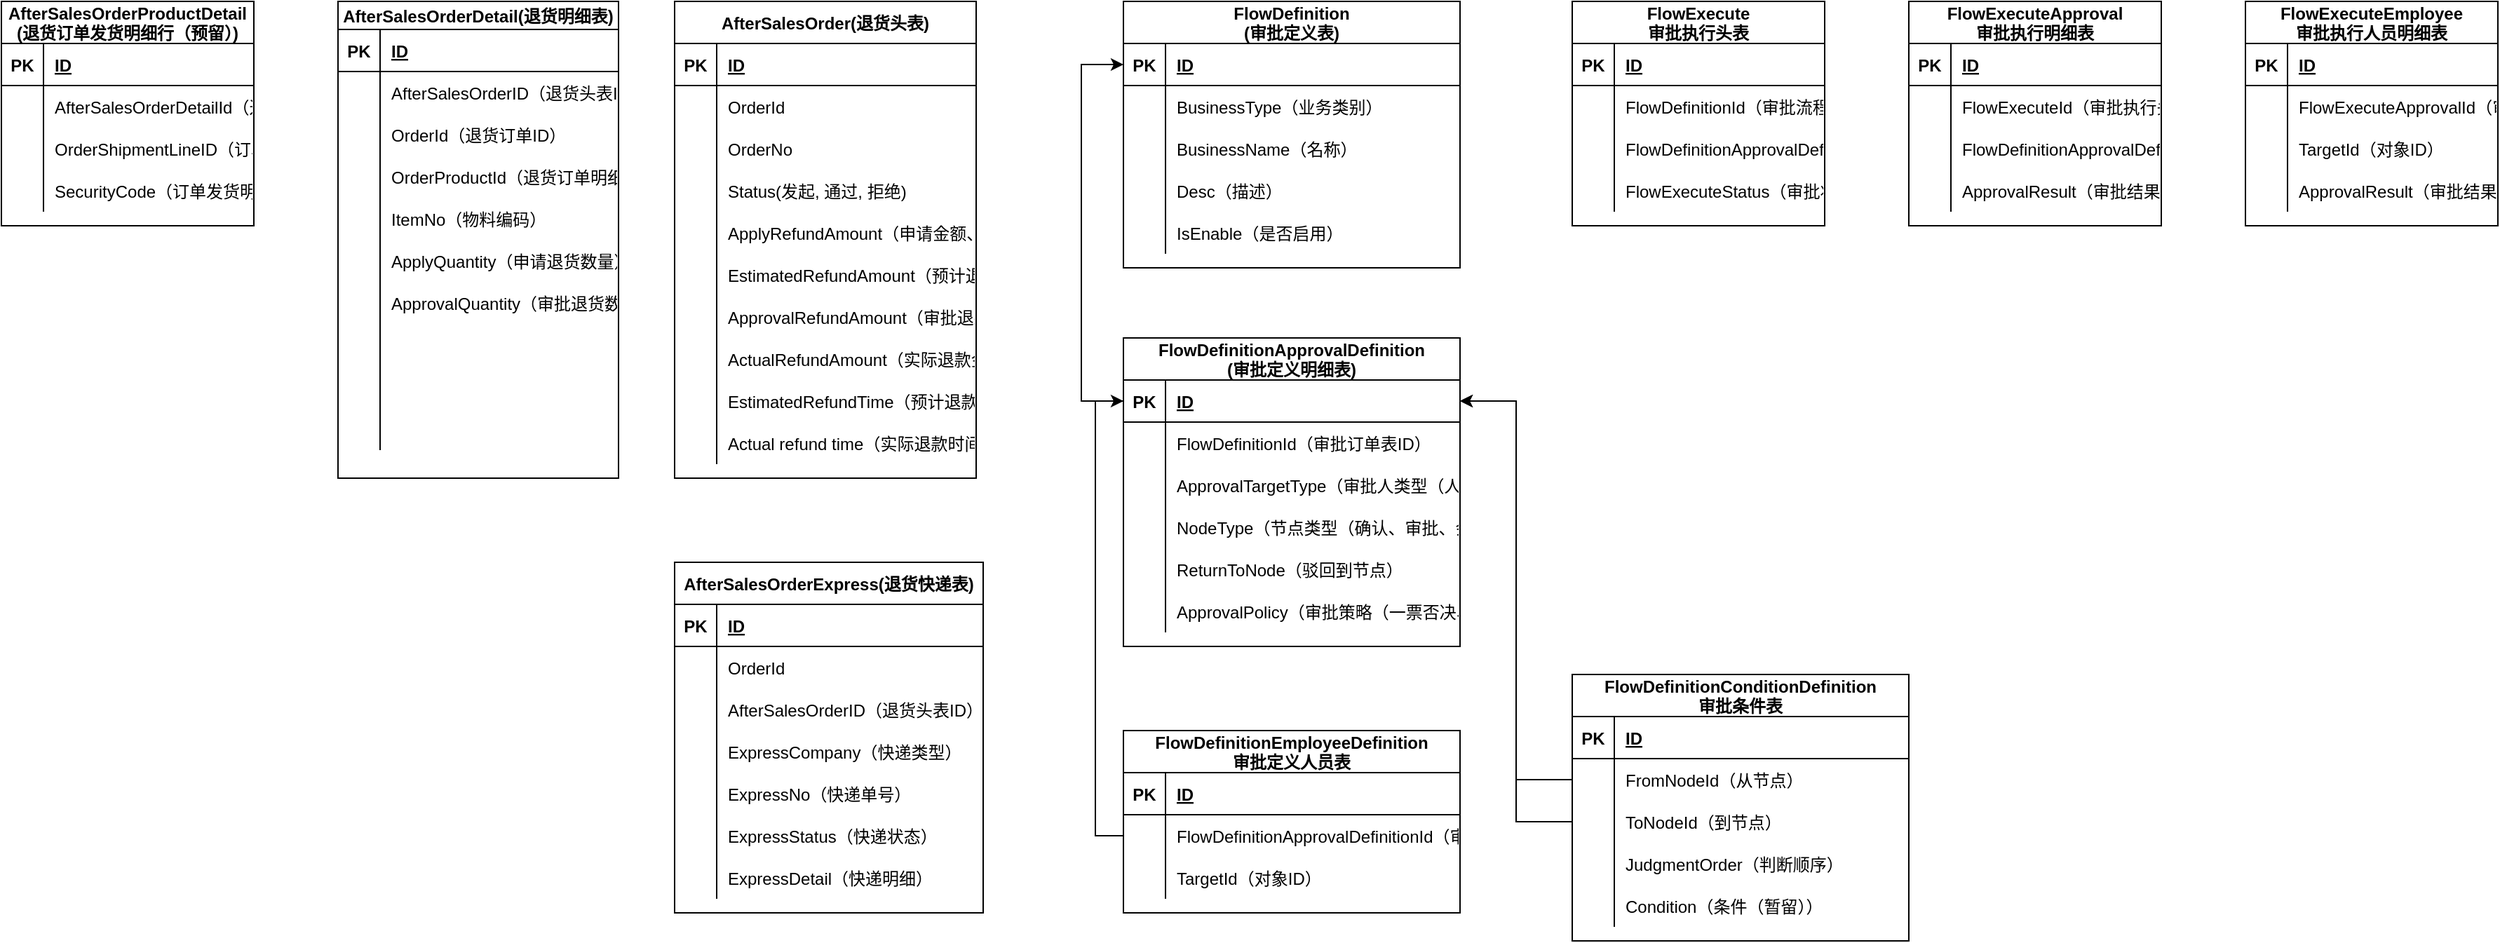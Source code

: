 <mxfile version="16.5.3" type="github">
  <diagram id="R2lEEEUBdFMjLlhIrx00" name="Page-1">
    <mxGraphModel dx="2272" dy="754" grid="1" gridSize="10" guides="1" tooltips="1" connect="1" arrows="1" fold="1" page="1" pageScale="1" pageWidth="850" pageHeight="1100" math="0" shadow="0" extFonts="Permanent Marker^https://fonts.googleapis.com/css?family=Permanent+Marker">
      <root>
        <mxCell id="0" />
        <mxCell id="1" parent="0" />
        <mxCell id="NRyqUw36QOZdTvwFwos0-1" value="AfterSalesOrder(退货头表)" style="shape=table;startSize=30;container=1;collapsible=1;childLayout=tableLayout;fixedRows=1;rowLines=0;fontStyle=1;align=center;resizeLast=1;" vertex="1" parent="1">
          <mxGeometry x="360" y="120" width="215" height="340" as="geometry" />
        </mxCell>
        <mxCell id="NRyqUw36QOZdTvwFwos0-2" value="" style="shape=tableRow;horizontal=0;startSize=0;swimlaneHead=0;swimlaneBody=0;fillColor=none;collapsible=0;dropTarget=0;points=[[0,0.5],[1,0.5]];portConstraint=eastwest;top=0;left=0;right=0;bottom=1;" vertex="1" parent="NRyqUw36QOZdTvwFwos0-1">
          <mxGeometry y="30" width="215" height="30" as="geometry" />
        </mxCell>
        <mxCell id="NRyqUw36QOZdTvwFwos0-3" value="PK" style="shape=partialRectangle;connectable=0;fillColor=none;top=0;left=0;bottom=0;right=0;fontStyle=1;overflow=hidden;" vertex="1" parent="NRyqUw36QOZdTvwFwos0-2">
          <mxGeometry width="30" height="30" as="geometry">
            <mxRectangle width="30" height="30" as="alternateBounds" />
          </mxGeometry>
        </mxCell>
        <mxCell id="NRyqUw36QOZdTvwFwos0-4" value="ID" style="shape=partialRectangle;connectable=0;fillColor=none;top=0;left=0;bottom=0;right=0;align=left;spacingLeft=6;fontStyle=5;overflow=hidden;" vertex="1" parent="NRyqUw36QOZdTvwFwos0-2">
          <mxGeometry x="30" width="185" height="30" as="geometry">
            <mxRectangle width="185" height="30" as="alternateBounds" />
          </mxGeometry>
        </mxCell>
        <mxCell id="NRyqUw36QOZdTvwFwos0-5" value="" style="shape=tableRow;horizontal=0;startSize=0;swimlaneHead=0;swimlaneBody=0;fillColor=none;collapsible=0;dropTarget=0;points=[[0,0.5],[1,0.5]];portConstraint=eastwest;top=0;left=0;right=0;bottom=0;" vertex="1" parent="NRyqUw36QOZdTvwFwos0-1">
          <mxGeometry y="60" width="215" height="30" as="geometry" />
        </mxCell>
        <mxCell id="NRyqUw36QOZdTvwFwos0-6" value="" style="shape=partialRectangle;connectable=0;fillColor=none;top=0;left=0;bottom=0;right=0;editable=1;overflow=hidden;" vertex="1" parent="NRyqUw36QOZdTvwFwos0-5">
          <mxGeometry width="30" height="30" as="geometry">
            <mxRectangle width="30" height="30" as="alternateBounds" />
          </mxGeometry>
        </mxCell>
        <mxCell id="NRyqUw36QOZdTvwFwos0-7" value="OrderId" style="shape=partialRectangle;connectable=0;fillColor=none;top=0;left=0;bottom=0;right=0;align=left;spacingLeft=6;overflow=hidden;" vertex="1" parent="NRyqUw36QOZdTvwFwos0-5">
          <mxGeometry x="30" width="185" height="30" as="geometry">
            <mxRectangle width="185" height="30" as="alternateBounds" />
          </mxGeometry>
        </mxCell>
        <mxCell id="NRyqUw36QOZdTvwFwos0-8" value="" style="shape=tableRow;horizontal=0;startSize=0;swimlaneHead=0;swimlaneBody=0;fillColor=none;collapsible=0;dropTarget=0;points=[[0,0.5],[1,0.5]];portConstraint=eastwest;top=0;left=0;right=0;bottom=0;" vertex="1" parent="NRyqUw36QOZdTvwFwos0-1">
          <mxGeometry y="90" width="215" height="30" as="geometry" />
        </mxCell>
        <mxCell id="NRyqUw36QOZdTvwFwos0-9" value="" style="shape=partialRectangle;connectable=0;fillColor=none;top=0;left=0;bottom=0;right=0;editable=1;overflow=hidden;" vertex="1" parent="NRyqUw36QOZdTvwFwos0-8">
          <mxGeometry width="30" height="30" as="geometry">
            <mxRectangle width="30" height="30" as="alternateBounds" />
          </mxGeometry>
        </mxCell>
        <mxCell id="NRyqUw36QOZdTvwFwos0-10" value="OrderNo" style="shape=partialRectangle;connectable=0;fillColor=none;top=0;left=0;bottom=0;right=0;align=left;spacingLeft=6;overflow=hidden;" vertex="1" parent="NRyqUw36QOZdTvwFwos0-8">
          <mxGeometry x="30" width="185" height="30" as="geometry">
            <mxRectangle width="185" height="30" as="alternateBounds" />
          </mxGeometry>
        </mxCell>
        <mxCell id="NRyqUw36QOZdTvwFwos0-11" value="" style="shape=tableRow;horizontal=0;startSize=0;swimlaneHead=0;swimlaneBody=0;fillColor=none;collapsible=0;dropTarget=0;points=[[0,0.5],[1,0.5]];portConstraint=eastwest;top=0;left=0;right=0;bottom=0;" vertex="1" parent="NRyqUw36QOZdTvwFwos0-1">
          <mxGeometry y="120" width="215" height="30" as="geometry" />
        </mxCell>
        <mxCell id="NRyqUw36QOZdTvwFwos0-12" value="" style="shape=partialRectangle;connectable=0;fillColor=none;top=0;left=0;bottom=0;right=0;editable=1;overflow=hidden;" vertex="1" parent="NRyqUw36QOZdTvwFwos0-11">
          <mxGeometry width="30" height="30" as="geometry">
            <mxRectangle width="30" height="30" as="alternateBounds" />
          </mxGeometry>
        </mxCell>
        <mxCell id="NRyqUw36QOZdTvwFwos0-13" value="Status(发起, 通过, 拒绝)" style="shape=partialRectangle;connectable=0;fillColor=none;top=0;left=0;bottom=0;right=0;align=left;spacingLeft=6;overflow=hidden;" vertex="1" parent="NRyqUw36QOZdTvwFwos0-11">
          <mxGeometry x="30" width="185" height="30" as="geometry">
            <mxRectangle width="185" height="30" as="alternateBounds" />
          </mxGeometry>
        </mxCell>
        <mxCell id="NRyqUw36QOZdTvwFwos0-36" style="shape=tableRow;horizontal=0;startSize=0;swimlaneHead=0;swimlaneBody=0;fillColor=none;collapsible=0;dropTarget=0;points=[[0,0.5],[1,0.5]];portConstraint=eastwest;top=0;left=0;right=0;bottom=0;" vertex="1" parent="NRyqUw36QOZdTvwFwos0-1">
          <mxGeometry y="150" width="215" height="30" as="geometry" />
        </mxCell>
        <mxCell id="NRyqUw36QOZdTvwFwos0-37" style="shape=partialRectangle;connectable=0;fillColor=none;top=0;left=0;bottom=0;right=0;editable=1;overflow=hidden;" vertex="1" parent="NRyqUw36QOZdTvwFwos0-36">
          <mxGeometry width="30" height="30" as="geometry">
            <mxRectangle width="30" height="30" as="alternateBounds" />
          </mxGeometry>
        </mxCell>
        <mxCell id="NRyqUw36QOZdTvwFwos0-38" value="ApplyRefundAmount（申请金额、）（部长申请时）" style="shape=partialRectangle;connectable=0;fillColor=none;top=0;left=0;bottom=0;right=0;align=left;spacingLeft=6;overflow=hidden;" vertex="1" parent="NRyqUw36QOZdTvwFwos0-36">
          <mxGeometry x="30" width="185" height="30" as="geometry">
            <mxRectangle width="185" height="30" as="alternateBounds" />
          </mxGeometry>
        </mxCell>
        <mxCell id="NRyqUw36QOZdTvwFwos0-33" style="shape=tableRow;horizontal=0;startSize=0;swimlaneHead=0;swimlaneBody=0;fillColor=none;collapsible=0;dropTarget=0;points=[[0,0.5],[1,0.5]];portConstraint=eastwest;top=0;left=0;right=0;bottom=0;" vertex="1" parent="NRyqUw36QOZdTvwFwos0-1">
          <mxGeometry y="180" width="215" height="30" as="geometry" />
        </mxCell>
        <mxCell id="NRyqUw36QOZdTvwFwos0-34" style="shape=partialRectangle;connectable=0;fillColor=none;top=0;left=0;bottom=0;right=0;editable=1;overflow=hidden;" vertex="1" parent="NRyqUw36QOZdTvwFwos0-33">
          <mxGeometry width="30" height="30" as="geometry">
            <mxRectangle width="30" height="30" as="alternateBounds" />
          </mxGeometry>
        </mxCell>
        <mxCell id="NRyqUw36QOZdTvwFwos0-35" value="EstimatedRefundAmount（预计退款金额）（蔡茵确实实物时）" style="shape=partialRectangle;connectable=0;fillColor=none;top=0;left=0;bottom=0;right=0;align=left;spacingLeft=6;overflow=hidden;" vertex="1" parent="NRyqUw36QOZdTvwFwos0-33">
          <mxGeometry x="30" width="185" height="30" as="geometry">
            <mxRectangle width="185" height="30" as="alternateBounds" />
          </mxGeometry>
        </mxCell>
        <mxCell id="NRyqUw36QOZdTvwFwos0-30" style="shape=tableRow;horizontal=0;startSize=0;swimlaneHead=0;swimlaneBody=0;fillColor=none;collapsible=0;dropTarget=0;points=[[0,0.5],[1,0.5]];portConstraint=eastwest;top=0;left=0;right=0;bottom=0;" vertex="1" parent="NRyqUw36QOZdTvwFwos0-1">
          <mxGeometry y="210" width="215" height="30" as="geometry" />
        </mxCell>
        <mxCell id="NRyqUw36QOZdTvwFwos0-31" style="shape=partialRectangle;connectable=0;fillColor=none;top=0;left=0;bottom=0;right=0;editable=1;overflow=hidden;" vertex="1" parent="NRyqUw36QOZdTvwFwos0-30">
          <mxGeometry width="30" height="30" as="geometry">
            <mxRectangle width="30" height="30" as="alternateBounds" />
          </mxGeometry>
        </mxCell>
        <mxCell id="NRyqUw36QOZdTvwFwos0-32" value="ApprovalRefundAmount（审批退款金额）（蔡茵手动修改）" style="shape=partialRectangle;connectable=0;fillColor=none;top=0;left=0;bottom=0;right=0;align=left;spacingLeft=6;overflow=hidden;" vertex="1" parent="NRyqUw36QOZdTvwFwos0-30">
          <mxGeometry x="30" width="185" height="30" as="geometry">
            <mxRectangle width="185" height="30" as="alternateBounds" />
          </mxGeometry>
        </mxCell>
        <mxCell id="NRyqUw36QOZdTvwFwos0-27" style="shape=tableRow;horizontal=0;startSize=0;swimlaneHead=0;swimlaneBody=0;fillColor=none;collapsible=0;dropTarget=0;points=[[0,0.5],[1,0.5]];portConstraint=eastwest;top=0;left=0;right=0;bottom=0;" vertex="1" parent="NRyqUw36QOZdTvwFwos0-1">
          <mxGeometry y="240" width="215" height="30" as="geometry" />
        </mxCell>
        <mxCell id="NRyqUw36QOZdTvwFwos0-28" style="shape=partialRectangle;connectable=0;fillColor=none;top=0;left=0;bottom=0;right=0;editable=1;overflow=hidden;" vertex="1" parent="NRyqUw36QOZdTvwFwos0-27">
          <mxGeometry width="30" height="30" as="geometry">
            <mxRectangle width="30" height="30" as="alternateBounds" />
          </mxGeometry>
        </mxCell>
        <mxCell id="NRyqUw36QOZdTvwFwos0-29" value="ActualRefundAmount（实际退款金额（实际退款））" style="shape=partialRectangle;connectable=0;fillColor=none;top=0;left=0;bottom=0;right=0;align=left;spacingLeft=6;overflow=hidden;" vertex="1" parent="NRyqUw36QOZdTvwFwos0-27">
          <mxGeometry x="30" width="185" height="30" as="geometry">
            <mxRectangle width="185" height="30" as="alternateBounds" />
          </mxGeometry>
        </mxCell>
        <mxCell id="NRyqUw36QOZdTvwFwos0-86" style="shape=tableRow;horizontal=0;startSize=0;swimlaneHead=0;swimlaneBody=0;fillColor=none;collapsible=0;dropTarget=0;points=[[0,0.5],[1,0.5]];portConstraint=eastwest;top=0;left=0;right=0;bottom=0;" vertex="1" parent="NRyqUw36QOZdTvwFwos0-1">
          <mxGeometry y="270" width="215" height="30" as="geometry" />
        </mxCell>
        <mxCell id="NRyqUw36QOZdTvwFwos0-87" style="shape=partialRectangle;connectable=0;fillColor=none;top=0;left=0;bottom=0;right=0;editable=1;overflow=hidden;" vertex="1" parent="NRyqUw36QOZdTvwFwos0-86">
          <mxGeometry width="30" height="30" as="geometry">
            <mxRectangle width="30" height="30" as="alternateBounds" />
          </mxGeometry>
        </mxCell>
        <mxCell id="NRyqUw36QOZdTvwFwos0-88" value="EstimatedRefundTime（预计退款时间）" style="shape=partialRectangle;connectable=0;fillColor=none;top=0;left=0;bottom=0;right=0;align=left;spacingLeft=6;overflow=hidden;" vertex="1" parent="NRyqUw36QOZdTvwFwos0-86">
          <mxGeometry x="30" width="185" height="30" as="geometry">
            <mxRectangle width="185" height="30" as="alternateBounds" />
          </mxGeometry>
        </mxCell>
        <mxCell id="NRyqUw36QOZdTvwFwos0-83" style="shape=tableRow;horizontal=0;startSize=0;swimlaneHead=0;swimlaneBody=0;fillColor=none;collapsible=0;dropTarget=0;points=[[0,0.5],[1,0.5]];portConstraint=eastwest;top=0;left=0;right=0;bottom=0;" vertex="1" parent="NRyqUw36QOZdTvwFwos0-1">
          <mxGeometry y="300" width="215" height="30" as="geometry" />
        </mxCell>
        <mxCell id="NRyqUw36QOZdTvwFwos0-84" style="shape=partialRectangle;connectable=0;fillColor=none;top=0;left=0;bottom=0;right=0;editable=1;overflow=hidden;" vertex="1" parent="NRyqUw36QOZdTvwFwos0-83">
          <mxGeometry width="30" height="30" as="geometry">
            <mxRectangle width="30" height="30" as="alternateBounds" />
          </mxGeometry>
        </mxCell>
        <mxCell id="NRyqUw36QOZdTvwFwos0-85" value="Actual refund time（实际退款时间）" style="shape=partialRectangle;connectable=0;fillColor=none;top=0;left=0;bottom=0;right=0;align=left;spacingLeft=6;overflow=hidden;" vertex="1" parent="NRyqUw36QOZdTvwFwos0-83">
          <mxGeometry x="30" width="185" height="30" as="geometry">
            <mxRectangle width="185" height="30" as="alternateBounds" />
          </mxGeometry>
        </mxCell>
        <mxCell id="NRyqUw36QOZdTvwFwos0-14" value="AfterSalesOrderDetail(退货明细表)" style="shape=table;startSize=20;container=1;collapsible=1;childLayout=tableLayout;fixedRows=1;rowLines=0;fontStyle=1;align=center;resizeLast=1;" vertex="1" parent="1">
          <mxGeometry x="120" y="120" width="200" height="340" as="geometry" />
        </mxCell>
        <mxCell id="NRyqUw36QOZdTvwFwos0-15" value="" style="shape=tableRow;horizontal=0;startSize=0;swimlaneHead=0;swimlaneBody=0;fillColor=none;collapsible=0;dropTarget=0;points=[[0,0.5],[1,0.5]];portConstraint=eastwest;top=0;left=0;right=0;bottom=1;" vertex="1" parent="NRyqUw36QOZdTvwFwos0-14">
          <mxGeometry y="20" width="200" height="30" as="geometry" />
        </mxCell>
        <mxCell id="NRyqUw36QOZdTvwFwos0-16" value="PK" style="shape=partialRectangle;connectable=0;fillColor=none;top=0;left=0;bottom=0;right=0;fontStyle=1;overflow=hidden;" vertex="1" parent="NRyqUw36QOZdTvwFwos0-15">
          <mxGeometry width="30" height="30" as="geometry">
            <mxRectangle width="30" height="30" as="alternateBounds" />
          </mxGeometry>
        </mxCell>
        <mxCell id="NRyqUw36QOZdTvwFwos0-17" value="ID" style="shape=partialRectangle;connectable=0;fillColor=none;top=0;left=0;bottom=0;right=0;align=left;spacingLeft=6;fontStyle=5;overflow=hidden;" vertex="1" parent="NRyqUw36QOZdTvwFwos0-15">
          <mxGeometry x="30" width="170" height="30" as="geometry">
            <mxRectangle width="170" height="30" as="alternateBounds" />
          </mxGeometry>
        </mxCell>
        <mxCell id="NRyqUw36QOZdTvwFwos0-18" value="" style="shape=tableRow;horizontal=0;startSize=0;swimlaneHead=0;swimlaneBody=0;fillColor=none;collapsible=0;dropTarget=0;points=[[0,0.5],[1,0.5]];portConstraint=eastwest;top=0;left=0;right=0;bottom=0;" vertex="1" parent="NRyqUw36QOZdTvwFwos0-14">
          <mxGeometry y="50" width="200" height="30" as="geometry" />
        </mxCell>
        <mxCell id="NRyqUw36QOZdTvwFwos0-19" value="" style="shape=partialRectangle;connectable=0;fillColor=none;top=0;left=0;bottom=0;right=0;editable=1;overflow=hidden;" vertex="1" parent="NRyqUw36QOZdTvwFwos0-18">
          <mxGeometry width="30" height="30" as="geometry">
            <mxRectangle width="30" height="30" as="alternateBounds" />
          </mxGeometry>
        </mxCell>
        <mxCell id="NRyqUw36QOZdTvwFwos0-20" value="AfterSalesOrderID（退货头表ID）" style="shape=partialRectangle;connectable=0;fillColor=none;top=0;left=0;bottom=0;right=0;align=left;spacingLeft=6;overflow=hidden;" vertex="1" parent="NRyqUw36QOZdTvwFwos0-18">
          <mxGeometry x="30" width="170" height="30" as="geometry">
            <mxRectangle width="170" height="30" as="alternateBounds" />
          </mxGeometry>
        </mxCell>
        <mxCell id="NRyqUw36QOZdTvwFwos0-21" value="" style="shape=tableRow;horizontal=0;startSize=0;swimlaneHead=0;swimlaneBody=0;fillColor=none;collapsible=0;dropTarget=0;points=[[0,0.5],[1,0.5]];portConstraint=eastwest;top=0;left=0;right=0;bottom=0;" vertex="1" parent="NRyqUw36QOZdTvwFwos0-14">
          <mxGeometry y="80" width="200" height="30" as="geometry" />
        </mxCell>
        <mxCell id="NRyqUw36QOZdTvwFwos0-22" value="" style="shape=partialRectangle;connectable=0;fillColor=none;top=0;left=0;bottom=0;right=0;editable=1;overflow=hidden;" vertex="1" parent="NRyqUw36QOZdTvwFwos0-21">
          <mxGeometry width="30" height="30" as="geometry">
            <mxRectangle width="30" height="30" as="alternateBounds" />
          </mxGeometry>
        </mxCell>
        <mxCell id="NRyqUw36QOZdTvwFwos0-23" value="OrderId（退货订单ID）" style="shape=partialRectangle;connectable=0;fillColor=none;top=0;left=0;bottom=0;right=0;align=left;spacingLeft=6;overflow=hidden;" vertex="1" parent="NRyqUw36QOZdTvwFwos0-21">
          <mxGeometry x="30" width="170" height="30" as="geometry">
            <mxRectangle width="170" height="30" as="alternateBounds" />
          </mxGeometry>
        </mxCell>
        <mxCell id="NRyqUw36QOZdTvwFwos0-24" value="" style="shape=tableRow;horizontal=0;startSize=0;swimlaneHead=0;swimlaneBody=0;fillColor=none;collapsible=0;dropTarget=0;points=[[0,0.5],[1,0.5]];portConstraint=eastwest;top=0;left=0;right=0;bottom=0;" vertex="1" parent="NRyqUw36QOZdTvwFwos0-14">
          <mxGeometry y="110" width="200" height="30" as="geometry" />
        </mxCell>
        <mxCell id="NRyqUw36QOZdTvwFwos0-25" value="" style="shape=partialRectangle;connectable=0;fillColor=none;top=0;left=0;bottom=0;right=0;editable=1;overflow=hidden;" vertex="1" parent="NRyqUw36QOZdTvwFwos0-24">
          <mxGeometry width="30" height="30" as="geometry">
            <mxRectangle width="30" height="30" as="alternateBounds" />
          </mxGeometry>
        </mxCell>
        <mxCell id="NRyqUw36QOZdTvwFwos0-26" value="OrderProductId（退货订单明细行ID）" style="shape=partialRectangle;connectable=0;fillColor=none;top=0;left=0;bottom=0;right=0;align=left;spacingLeft=6;overflow=hidden;" vertex="1" parent="NRyqUw36QOZdTvwFwos0-24">
          <mxGeometry x="30" width="170" height="30" as="geometry">
            <mxRectangle width="170" height="30" as="alternateBounds" />
          </mxGeometry>
        </mxCell>
        <mxCell id="NRyqUw36QOZdTvwFwos0-54" style="shape=tableRow;horizontal=0;startSize=0;swimlaneHead=0;swimlaneBody=0;fillColor=none;collapsible=0;dropTarget=0;points=[[0,0.5],[1,0.5]];portConstraint=eastwest;top=0;left=0;right=0;bottom=0;" vertex="1" parent="NRyqUw36QOZdTvwFwos0-14">
          <mxGeometry y="140" width="200" height="30" as="geometry" />
        </mxCell>
        <mxCell id="NRyqUw36QOZdTvwFwos0-55" style="shape=partialRectangle;connectable=0;fillColor=none;top=0;left=0;bottom=0;right=0;editable=1;overflow=hidden;" vertex="1" parent="NRyqUw36QOZdTvwFwos0-54">
          <mxGeometry width="30" height="30" as="geometry">
            <mxRectangle width="30" height="30" as="alternateBounds" />
          </mxGeometry>
        </mxCell>
        <mxCell id="NRyqUw36QOZdTvwFwos0-56" value="ItemNo（物料编码）" style="shape=partialRectangle;connectable=0;fillColor=none;top=0;left=0;bottom=0;right=0;align=left;spacingLeft=6;overflow=hidden;" vertex="1" parent="NRyqUw36QOZdTvwFwos0-54">
          <mxGeometry x="30" width="170" height="30" as="geometry">
            <mxRectangle width="170" height="30" as="alternateBounds" />
          </mxGeometry>
        </mxCell>
        <mxCell id="NRyqUw36QOZdTvwFwos0-51" style="shape=tableRow;horizontal=0;startSize=0;swimlaneHead=0;swimlaneBody=0;fillColor=none;collapsible=0;dropTarget=0;points=[[0,0.5],[1,0.5]];portConstraint=eastwest;top=0;left=0;right=0;bottom=0;" vertex="1" parent="NRyqUw36QOZdTvwFwos0-14">
          <mxGeometry y="170" width="200" height="30" as="geometry" />
        </mxCell>
        <mxCell id="NRyqUw36QOZdTvwFwos0-52" style="shape=partialRectangle;connectable=0;fillColor=none;top=0;left=0;bottom=0;right=0;editable=1;overflow=hidden;" vertex="1" parent="NRyqUw36QOZdTvwFwos0-51">
          <mxGeometry width="30" height="30" as="geometry">
            <mxRectangle width="30" height="30" as="alternateBounds" />
          </mxGeometry>
        </mxCell>
        <mxCell id="NRyqUw36QOZdTvwFwos0-53" value="ApplyQuantity（申请退货数量）" style="shape=partialRectangle;connectable=0;fillColor=none;top=0;left=0;bottom=0;right=0;align=left;spacingLeft=6;overflow=hidden;" vertex="1" parent="NRyqUw36QOZdTvwFwos0-51">
          <mxGeometry x="30" width="170" height="30" as="geometry">
            <mxRectangle width="170" height="30" as="alternateBounds" />
          </mxGeometry>
        </mxCell>
        <mxCell id="NRyqUw36QOZdTvwFwos0-48" style="shape=tableRow;horizontal=0;startSize=0;swimlaneHead=0;swimlaneBody=0;fillColor=none;collapsible=0;dropTarget=0;points=[[0,0.5],[1,0.5]];portConstraint=eastwest;top=0;left=0;right=0;bottom=0;" vertex="1" parent="NRyqUw36QOZdTvwFwos0-14">
          <mxGeometry y="200" width="200" height="30" as="geometry" />
        </mxCell>
        <mxCell id="NRyqUw36QOZdTvwFwos0-49" style="shape=partialRectangle;connectable=0;fillColor=none;top=0;left=0;bottom=0;right=0;editable=1;overflow=hidden;" vertex="1" parent="NRyqUw36QOZdTvwFwos0-48">
          <mxGeometry width="30" height="30" as="geometry">
            <mxRectangle width="30" height="30" as="alternateBounds" />
          </mxGeometry>
        </mxCell>
        <mxCell id="NRyqUw36QOZdTvwFwos0-50" value="ApprovalQuantity（审批退货数量）" style="shape=partialRectangle;connectable=0;fillColor=none;top=0;left=0;bottom=0;right=0;align=left;spacingLeft=6;overflow=hidden;" vertex="1" parent="NRyqUw36QOZdTvwFwos0-48">
          <mxGeometry x="30" width="170" height="30" as="geometry">
            <mxRectangle width="170" height="30" as="alternateBounds" />
          </mxGeometry>
        </mxCell>
        <mxCell id="NRyqUw36QOZdTvwFwos0-45" style="shape=tableRow;horizontal=0;startSize=0;swimlaneHead=0;swimlaneBody=0;fillColor=none;collapsible=0;dropTarget=0;points=[[0,0.5],[1,0.5]];portConstraint=eastwest;top=0;left=0;right=0;bottom=0;" vertex="1" parent="NRyqUw36QOZdTvwFwos0-14">
          <mxGeometry y="230" width="200" height="30" as="geometry" />
        </mxCell>
        <mxCell id="NRyqUw36QOZdTvwFwos0-46" style="shape=partialRectangle;connectable=0;fillColor=none;top=0;left=0;bottom=0;right=0;editable=1;overflow=hidden;" vertex="1" parent="NRyqUw36QOZdTvwFwos0-45">
          <mxGeometry width="30" height="30" as="geometry">
            <mxRectangle width="30" height="30" as="alternateBounds" />
          </mxGeometry>
        </mxCell>
        <mxCell id="NRyqUw36QOZdTvwFwos0-47" style="shape=partialRectangle;connectable=0;fillColor=none;top=0;left=0;bottom=0;right=0;align=left;spacingLeft=6;overflow=hidden;" vertex="1" parent="NRyqUw36QOZdTvwFwos0-45">
          <mxGeometry x="30" width="170" height="30" as="geometry">
            <mxRectangle width="170" height="30" as="alternateBounds" />
          </mxGeometry>
        </mxCell>
        <mxCell id="NRyqUw36QOZdTvwFwos0-42" style="shape=tableRow;horizontal=0;startSize=0;swimlaneHead=0;swimlaneBody=0;fillColor=none;collapsible=0;dropTarget=0;points=[[0,0.5],[1,0.5]];portConstraint=eastwest;top=0;left=0;right=0;bottom=0;" vertex="1" parent="NRyqUw36QOZdTvwFwos0-14">
          <mxGeometry y="260" width="200" height="30" as="geometry" />
        </mxCell>
        <mxCell id="NRyqUw36QOZdTvwFwos0-43" style="shape=partialRectangle;connectable=0;fillColor=none;top=0;left=0;bottom=0;right=0;editable=1;overflow=hidden;" vertex="1" parent="NRyqUw36QOZdTvwFwos0-42">
          <mxGeometry width="30" height="30" as="geometry">
            <mxRectangle width="30" height="30" as="alternateBounds" />
          </mxGeometry>
        </mxCell>
        <mxCell id="NRyqUw36QOZdTvwFwos0-44" style="shape=partialRectangle;connectable=0;fillColor=none;top=0;left=0;bottom=0;right=0;align=left;spacingLeft=6;overflow=hidden;" vertex="1" parent="NRyqUw36QOZdTvwFwos0-42">
          <mxGeometry x="30" width="170" height="30" as="geometry">
            <mxRectangle width="170" height="30" as="alternateBounds" />
          </mxGeometry>
        </mxCell>
        <mxCell id="NRyqUw36QOZdTvwFwos0-39" style="shape=tableRow;horizontal=0;startSize=0;swimlaneHead=0;swimlaneBody=0;fillColor=none;collapsible=0;dropTarget=0;points=[[0,0.5],[1,0.5]];portConstraint=eastwest;top=0;left=0;right=0;bottom=0;" vertex="1" parent="NRyqUw36QOZdTvwFwos0-14">
          <mxGeometry y="290" width="200" height="30" as="geometry" />
        </mxCell>
        <mxCell id="NRyqUw36QOZdTvwFwos0-40" style="shape=partialRectangle;connectable=0;fillColor=none;top=0;left=0;bottom=0;right=0;editable=1;overflow=hidden;" vertex="1" parent="NRyqUw36QOZdTvwFwos0-39">
          <mxGeometry width="30" height="30" as="geometry">
            <mxRectangle width="30" height="30" as="alternateBounds" />
          </mxGeometry>
        </mxCell>
        <mxCell id="NRyqUw36QOZdTvwFwos0-41" style="shape=partialRectangle;connectable=0;fillColor=none;top=0;left=0;bottom=0;right=0;align=left;spacingLeft=6;overflow=hidden;" vertex="1" parent="NRyqUw36QOZdTvwFwos0-39">
          <mxGeometry x="30" width="170" height="30" as="geometry">
            <mxRectangle width="170" height="30" as="alternateBounds" />
          </mxGeometry>
        </mxCell>
        <mxCell id="NRyqUw36QOZdTvwFwos0-70" value="AfterSalesOrderProductDetail&#xa;(退货订单发货明细行（预留）)" style="shape=table;startSize=30;container=1;collapsible=1;childLayout=tableLayout;fixedRows=1;rowLines=0;fontStyle=1;align=center;resizeLast=1;" vertex="1" parent="1">
          <mxGeometry x="-120" y="120" width="180" height="160" as="geometry" />
        </mxCell>
        <mxCell id="NRyqUw36QOZdTvwFwos0-71" value="" style="shape=tableRow;horizontal=0;startSize=0;swimlaneHead=0;swimlaneBody=0;fillColor=none;collapsible=0;dropTarget=0;points=[[0,0.5],[1,0.5]];portConstraint=eastwest;top=0;left=0;right=0;bottom=1;" vertex="1" parent="NRyqUw36QOZdTvwFwos0-70">
          <mxGeometry y="30" width="180" height="30" as="geometry" />
        </mxCell>
        <mxCell id="NRyqUw36QOZdTvwFwos0-72" value="PK" style="shape=partialRectangle;connectable=0;fillColor=none;top=0;left=0;bottom=0;right=0;fontStyle=1;overflow=hidden;" vertex="1" parent="NRyqUw36QOZdTvwFwos0-71">
          <mxGeometry width="30" height="30" as="geometry">
            <mxRectangle width="30" height="30" as="alternateBounds" />
          </mxGeometry>
        </mxCell>
        <mxCell id="NRyqUw36QOZdTvwFwos0-73" value="ID" style="shape=partialRectangle;connectable=0;fillColor=none;top=0;left=0;bottom=0;right=0;align=left;spacingLeft=6;fontStyle=5;overflow=hidden;" vertex="1" parent="NRyqUw36QOZdTvwFwos0-71">
          <mxGeometry x="30" width="150" height="30" as="geometry">
            <mxRectangle width="150" height="30" as="alternateBounds" />
          </mxGeometry>
        </mxCell>
        <mxCell id="NRyqUw36QOZdTvwFwos0-74" value="" style="shape=tableRow;horizontal=0;startSize=0;swimlaneHead=0;swimlaneBody=0;fillColor=none;collapsible=0;dropTarget=0;points=[[0,0.5],[1,0.5]];portConstraint=eastwest;top=0;left=0;right=0;bottom=0;" vertex="1" parent="NRyqUw36QOZdTvwFwos0-70">
          <mxGeometry y="60" width="180" height="30" as="geometry" />
        </mxCell>
        <mxCell id="NRyqUw36QOZdTvwFwos0-75" value="" style="shape=partialRectangle;connectable=0;fillColor=none;top=0;left=0;bottom=0;right=0;editable=1;overflow=hidden;" vertex="1" parent="NRyqUw36QOZdTvwFwos0-74">
          <mxGeometry width="30" height="30" as="geometry">
            <mxRectangle width="30" height="30" as="alternateBounds" />
          </mxGeometry>
        </mxCell>
        <mxCell id="NRyqUw36QOZdTvwFwos0-76" value="AfterSalesOrderDetailId（退货明细表ID）" style="shape=partialRectangle;connectable=0;fillColor=none;top=0;left=0;bottom=0;right=0;align=left;spacingLeft=6;overflow=hidden;" vertex="1" parent="NRyqUw36QOZdTvwFwos0-74">
          <mxGeometry x="30" width="150" height="30" as="geometry">
            <mxRectangle width="150" height="30" as="alternateBounds" />
          </mxGeometry>
        </mxCell>
        <mxCell id="NRyqUw36QOZdTvwFwos0-77" value="" style="shape=tableRow;horizontal=0;startSize=0;swimlaneHead=0;swimlaneBody=0;fillColor=none;collapsible=0;dropTarget=0;points=[[0,0.5],[1,0.5]];portConstraint=eastwest;top=0;left=0;right=0;bottom=0;" vertex="1" parent="NRyqUw36QOZdTvwFwos0-70">
          <mxGeometry y="90" width="180" height="30" as="geometry" />
        </mxCell>
        <mxCell id="NRyqUw36QOZdTvwFwos0-78" value="" style="shape=partialRectangle;connectable=0;fillColor=none;top=0;left=0;bottom=0;right=0;editable=1;overflow=hidden;" vertex="1" parent="NRyqUw36QOZdTvwFwos0-77">
          <mxGeometry width="30" height="30" as="geometry">
            <mxRectangle width="30" height="30" as="alternateBounds" />
          </mxGeometry>
        </mxCell>
        <mxCell id="NRyqUw36QOZdTvwFwos0-79" value="OrderShipmentLineID（订单发货明细行ID）" style="shape=partialRectangle;connectable=0;fillColor=none;top=0;left=0;bottom=0;right=0;align=left;spacingLeft=6;overflow=hidden;" vertex="1" parent="NRyqUw36QOZdTvwFwos0-77">
          <mxGeometry x="30" width="150" height="30" as="geometry">
            <mxRectangle width="150" height="30" as="alternateBounds" />
          </mxGeometry>
        </mxCell>
        <mxCell id="NRyqUw36QOZdTvwFwos0-80" value="" style="shape=tableRow;horizontal=0;startSize=0;swimlaneHead=0;swimlaneBody=0;fillColor=none;collapsible=0;dropTarget=0;points=[[0,0.5],[1,0.5]];portConstraint=eastwest;top=0;left=0;right=0;bottom=0;" vertex="1" parent="NRyqUw36QOZdTvwFwos0-70">
          <mxGeometry y="120" width="180" height="30" as="geometry" />
        </mxCell>
        <mxCell id="NRyqUw36QOZdTvwFwos0-81" value="" style="shape=partialRectangle;connectable=0;fillColor=none;top=0;left=0;bottom=0;right=0;editable=1;overflow=hidden;" vertex="1" parent="NRyqUw36QOZdTvwFwos0-80">
          <mxGeometry width="30" height="30" as="geometry">
            <mxRectangle width="30" height="30" as="alternateBounds" />
          </mxGeometry>
        </mxCell>
        <mxCell id="NRyqUw36QOZdTvwFwos0-82" value="SecurityCode（订单发货明细行防伪码）" style="shape=partialRectangle;connectable=0;fillColor=none;top=0;left=0;bottom=0;right=0;align=left;spacingLeft=6;overflow=hidden;" vertex="1" parent="NRyqUw36QOZdTvwFwos0-80">
          <mxGeometry x="30" width="150" height="30" as="geometry">
            <mxRectangle width="150" height="30" as="alternateBounds" />
          </mxGeometry>
        </mxCell>
        <mxCell id="NRyqUw36QOZdTvwFwos0-89" value="AfterSalesOrderExpress(退货快递表)" style="shape=table;startSize=30;container=1;collapsible=1;childLayout=tableLayout;fixedRows=1;rowLines=0;fontStyle=1;align=center;resizeLast=1;" vertex="1" parent="1">
          <mxGeometry x="360" y="520" width="220" height="250" as="geometry" />
        </mxCell>
        <mxCell id="NRyqUw36QOZdTvwFwos0-90" value="" style="shape=tableRow;horizontal=0;startSize=0;swimlaneHead=0;swimlaneBody=0;fillColor=none;collapsible=0;dropTarget=0;points=[[0,0.5],[1,0.5]];portConstraint=eastwest;top=0;left=0;right=0;bottom=1;" vertex="1" parent="NRyqUw36QOZdTvwFwos0-89">
          <mxGeometry y="30" width="220" height="30" as="geometry" />
        </mxCell>
        <mxCell id="NRyqUw36QOZdTvwFwos0-91" value="PK" style="shape=partialRectangle;connectable=0;fillColor=none;top=0;left=0;bottom=0;right=0;fontStyle=1;overflow=hidden;" vertex="1" parent="NRyqUw36QOZdTvwFwos0-90">
          <mxGeometry width="30" height="30" as="geometry">
            <mxRectangle width="30" height="30" as="alternateBounds" />
          </mxGeometry>
        </mxCell>
        <mxCell id="NRyqUw36QOZdTvwFwos0-92" value="ID" style="shape=partialRectangle;connectable=0;fillColor=none;top=0;left=0;bottom=0;right=0;align=left;spacingLeft=6;fontStyle=5;overflow=hidden;" vertex="1" parent="NRyqUw36QOZdTvwFwos0-90">
          <mxGeometry x="30" width="190" height="30" as="geometry">
            <mxRectangle width="190" height="30" as="alternateBounds" />
          </mxGeometry>
        </mxCell>
        <mxCell id="NRyqUw36QOZdTvwFwos0-93" value="" style="shape=tableRow;horizontal=0;startSize=0;swimlaneHead=0;swimlaneBody=0;fillColor=none;collapsible=0;dropTarget=0;points=[[0,0.5],[1,0.5]];portConstraint=eastwest;top=0;left=0;right=0;bottom=0;" vertex="1" parent="NRyqUw36QOZdTvwFwos0-89">
          <mxGeometry y="60" width="220" height="30" as="geometry" />
        </mxCell>
        <mxCell id="NRyqUw36QOZdTvwFwos0-94" value="" style="shape=partialRectangle;connectable=0;fillColor=none;top=0;left=0;bottom=0;right=0;editable=1;overflow=hidden;" vertex="1" parent="NRyqUw36QOZdTvwFwos0-93">
          <mxGeometry width="30" height="30" as="geometry">
            <mxRectangle width="30" height="30" as="alternateBounds" />
          </mxGeometry>
        </mxCell>
        <mxCell id="NRyqUw36QOZdTvwFwos0-95" value="OrderId" style="shape=partialRectangle;connectable=0;fillColor=none;top=0;left=0;bottom=0;right=0;align=left;spacingLeft=6;overflow=hidden;" vertex="1" parent="NRyqUw36QOZdTvwFwos0-93">
          <mxGeometry x="30" width="190" height="30" as="geometry">
            <mxRectangle width="190" height="30" as="alternateBounds" />
          </mxGeometry>
        </mxCell>
        <mxCell id="NRyqUw36QOZdTvwFwos0-96" value="" style="shape=tableRow;horizontal=0;startSize=0;swimlaneHead=0;swimlaneBody=0;fillColor=none;collapsible=0;dropTarget=0;points=[[0,0.5],[1,0.5]];portConstraint=eastwest;top=0;left=0;right=0;bottom=0;" vertex="1" parent="NRyqUw36QOZdTvwFwos0-89">
          <mxGeometry y="90" width="220" height="30" as="geometry" />
        </mxCell>
        <mxCell id="NRyqUw36QOZdTvwFwos0-97" value="" style="shape=partialRectangle;connectable=0;fillColor=none;top=0;left=0;bottom=0;right=0;editable=1;overflow=hidden;" vertex="1" parent="NRyqUw36QOZdTvwFwos0-96">
          <mxGeometry width="30" height="30" as="geometry">
            <mxRectangle width="30" height="30" as="alternateBounds" />
          </mxGeometry>
        </mxCell>
        <mxCell id="NRyqUw36QOZdTvwFwos0-98" value="AfterSalesOrderID（退货头表ID）" style="shape=partialRectangle;connectable=0;fillColor=none;top=0;left=0;bottom=0;right=0;align=left;spacingLeft=6;overflow=hidden;" vertex="1" parent="NRyqUw36QOZdTvwFwos0-96">
          <mxGeometry x="30" width="190" height="30" as="geometry">
            <mxRectangle width="190" height="30" as="alternateBounds" />
          </mxGeometry>
        </mxCell>
        <mxCell id="NRyqUw36QOZdTvwFwos0-99" value="" style="shape=tableRow;horizontal=0;startSize=0;swimlaneHead=0;swimlaneBody=0;fillColor=none;collapsible=0;dropTarget=0;points=[[0,0.5],[1,0.5]];portConstraint=eastwest;top=0;left=0;right=0;bottom=0;" vertex="1" parent="NRyqUw36QOZdTvwFwos0-89">
          <mxGeometry y="120" width="220" height="30" as="geometry" />
        </mxCell>
        <mxCell id="NRyqUw36QOZdTvwFwos0-100" value="" style="shape=partialRectangle;connectable=0;fillColor=none;top=0;left=0;bottom=0;right=0;editable=1;overflow=hidden;" vertex="1" parent="NRyqUw36QOZdTvwFwos0-99">
          <mxGeometry width="30" height="30" as="geometry">
            <mxRectangle width="30" height="30" as="alternateBounds" />
          </mxGeometry>
        </mxCell>
        <mxCell id="NRyqUw36QOZdTvwFwos0-101" value="ExpressCompany（快递类型）" style="shape=partialRectangle;connectable=0;fillColor=none;top=0;left=0;bottom=0;right=0;align=left;spacingLeft=6;overflow=hidden;" vertex="1" parent="NRyqUw36QOZdTvwFwos0-99">
          <mxGeometry x="30" width="190" height="30" as="geometry">
            <mxRectangle width="190" height="30" as="alternateBounds" />
          </mxGeometry>
        </mxCell>
        <mxCell id="NRyqUw36QOZdTvwFwos0-105" style="shape=tableRow;horizontal=0;startSize=0;swimlaneHead=0;swimlaneBody=0;fillColor=none;collapsible=0;dropTarget=0;points=[[0,0.5],[1,0.5]];portConstraint=eastwest;top=0;left=0;right=0;bottom=0;" vertex="1" parent="NRyqUw36QOZdTvwFwos0-89">
          <mxGeometry y="150" width="220" height="30" as="geometry" />
        </mxCell>
        <mxCell id="NRyqUw36QOZdTvwFwos0-106" style="shape=partialRectangle;connectable=0;fillColor=none;top=0;left=0;bottom=0;right=0;editable=1;overflow=hidden;" vertex="1" parent="NRyqUw36QOZdTvwFwos0-105">
          <mxGeometry width="30" height="30" as="geometry">
            <mxRectangle width="30" height="30" as="alternateBounds" />
          </mxGeometry>
        </mxCell>
        <mxCell id="NRyqUw36QOZdTvwFwos0-107" value="ExpressNo（快递单号）" style="shape=partialRectangle;connectable=0;fillColor=none;top=0;left=0;bottom=0;right=0;align=left;spacingLeft=6;overflow=hidden;" vertex="1" parent="NRyqUw36QOZdTvwFwos0-105">
          <mxGeometry x="30" width="190" height="30" as="geometry">
            <mxRectangle width="190" height="30" as="alternateBounds" />
          </mxGeometry>
        </mxCell>
        <mxCell id="NRyqUw36QOZdTvwFwos0-102" style="shape=tableRow;horizontal=0;startSize=0;swimlaneHead=0;swimlaneBody=0;fillColor=none;collapsible=0;dropTarget=0;points=[[0,0.5],[1,0.5]];portConstraint=eastwest;top=0;left=0;right=0;bottom=0;" vertex="1" parent="NRyqUw36QOZdTvwFwos0-89">
          <mxGeometry y="180" width="220" height="30" as="geometry" />
        </mxCell>
        <mxCell id="NRyqUw36QOZdTvwFwos0-103" style="shape=partialRectangle;connectable=0;fillColor=none;top=0;left=0;bottom=0;right=0;editable=1;overflow=hidden;" vertex="1" parent="NRyqUw36QOZdTvwFwos0-102">
          <mxGeometry width="30" height="30" as="geometry">
            <mxRectangle width="30" height="30" as="alternateBounds" />
          </mxGeometry>
        </mxCell>
        <mxCell id="NRyqUw36QOZdTvwFwos0-104" value="ExpressStatus（快递状态）" style="shape=partialRectangle;connectable=0;fillColor=none;top=0;left=0;bottom=0;right=0;align=left;spacingLeft=6;overflow=hidden;" vertex="1" parent="NRyqUw36QOZdTvwFwos0-102">
          <mxGeometry x="30" width="190" height="30" as="geometry">
            <mxRectangle width="190" height="30" as="alternateBounds" />
          </mxGeometry>
        </mxCell>
        <mxCell id="NRyqUw36QOZdTvwFwos0-108" style="shape=tableRow;horizontal=0;startSize=0;swimlaneHead=0;swimlaneBody=0;fillColor=none;collapsible=0;dropTarget=0;points=[[0,0.5],[1,0.5]];portConstraint=eastwest;top=0;left=0;right=0;bottom=0;" vertex="1" parent="NRyqUw36QOZdTvwFwos0-89">
          <mxGeometry y="210" width="220" height="30" as="geometry" />
        </mxCell>
        <mxCell id="NRyqUw36QOZdTvwFwos0-109" style="shape=partialRectangle;connectable=0;fillColor=none;top=0;left=0;bottom=0;right=0;editable=1;overflow=hidden;" vertex="1" parent="NRyqUw36QOZdTvwFwos0-108">
          <mxGeometry width="30" height="30" as="geometry">
            <mxRectangle width="30" height="30" as="alternateBounds" />
          </mxGeometry>
        </mxCell>
        <mxCell id="NRyqUw36QOZdTvwFwos0-110" value="ExpressDetail（快递明细）" style="shape=partialRectangle;connectable=0;fillColor=none;top=0;left=0;bottom=0;right=0;align=left;spacingLeft=6;overflow=hidden;" vertex="1" parent="NRyqUw36QOZdTvwFwos0-108">
          <mxGeometry x="30" width="190" height="30" as="geometry">
            <mxRectangle width="190" height="30" as="alternateBounds" />
          </mxGeometry>
        </mxCell>
        <mxCell id="NRyqUw36QOZdTvwFwos0-111" value="FlowDefinition&#xa;(审批定义表)" style="shape=table;startSize=30;container=1;collapsible=1;childLayout=tableLayout;fixedRows=1;rowLines=0;fontStyle=1;align=center;resizeLast=1;" vertex="1" parent="1">
          <mxGeometry x="680" y="120" width="240" height="190" as="geometry" />
        </mxCell>
        <mxCell id="NRyqUw36QOZdTvwFwos0-112" value="" style="shape=tableRow;horizontal=0;startSize=0;swimlaneHead=0;swimlaneBody=0;fillColor=none;collapsible=0;dropTarget=0;points=[[0,0.5],[1,0.5]];portConstraint=eastwest;top=0;left=0;right=0;bottom=1;" vertex="1" parent="NRyqUw36QOZdTvwFwos0-111">
          <mxGeometry y="30" width="240" height="30" as="geometry" />
        </mxCell>
        <mxCell id="NRyqUw36QOZdTvwFwos0-113" value="PK" style="shape=partialRectangle;connectable=0;fillColor=none;top=0;left=0;bottom=0;right=0;fontStyle=1;overflow=hidden;" vertex="1" parent="NRyqUw36QOZdTvwFwos0-112">
          <mxGeometry width="30" height="30" as="geometry">
            <mxRectangle width="30" height="30" as="alternateBounds" />
          </mxGeometry>
        </mxCell>
        <mxCell id="NRyqUw36QOZdTvwFwos0-114" value="ID" style="shape=partialRectangle;connectable=0;fillColor=none;top=0;left=0;bottom=0;right=0;align=left;spacingLeft=6;fontStyle=5;overflow=hidden;" vertex="1" parent="NRyqUw36QOZdTvwFwos0-112">
          <mxGeometry x="30" width="210" height="30" as="geometry">
            <mxRectangle width="210" height="30" as="alternateBounds" />
          </mxGeometry>
        </mxCell>
        <mxCell id="NRyqUw36QOZdTvwFwos0-115" value="" style="shape=tableRow;horizontal=0;startSize=0;swimlaneHead=0;swimlaneBody=0;fillColor=none;collapsible=0;dropTarget=0;points=[[0,0.5],[1,0.5]];portConstraint=eastwest;top=0;left=0;right=0;bottom=0;" vertex="1" parent="NRyqUw36QOZdTvwFwos0-111">
          <mxGeometry y="60" width="240" height="30" as="geometry" />
        </mxCell>
        <mxCell id="NRyqUw36QOZdTvwFwos0-116" value="" style="shape=partialRectangle;connectable=0;fillColor=none;top=0;left=0;bottom=0;right=0;editable=1;overflow=hidden;" vertex="1" parent="NRyqUw36QOZdTvwFwos0-115">
          <mxGeometry width="30" height="30" as="geometry">
            <mxRectangle width="30" height="30" as="alternateBounds" />
          </mxGeometry>
        </mxCell>
        <mxCell id="NRyqUw36QOZdTvwFwos0-117" value="BusinessType（业务类别）" style="shape=partialRectangle;connectable=0;fillColor=none;top=0;left=0;bottom=0;right=0;align=left;spacingLeft=6;overflow=hidden;" vertex="1" parent="NRyqUw36QOZdTvwFwos0-115">
          <mxGeometry x="30" width="210" height="30" as="geometry">
            <mxRectangle width="210" height="30" as="alternateBounds" />
          </mxGeometry>
        </mxCell>
        <mxCell id="NRyqUw36QOZdTvwFwos0-118" value="" style="shape=tableRow;horizontal=0;startSize=0;swimlaneHead=0;swimlaneBody=0;fillColor=none;collapsible=0;dropTarget=0;points=[[0,0.5],[1,0.5]];portConstraint=eastwest;top=0;left=0;right=0;bottom=0;" vertex="1" parent="NRyqUw36QOZdTvwFwos0-111">
          <mxGeometry y="90" width="240" height="30" as="geometry" />
        </mxCell>
        <mxCell id="NRyqUw36QOZdTvwFwos0-119" value="" style="shape=partialRectangle;connectable=0;fillColor=none;top=0;left=0;bottom=0;right=0;editable=1;overflow=hidden;" vertex="1" parent="NRyqUw36QOZdTvwFwos0-118">
          <mxGeometry width="30" height="30" as="geometry">
            <mxRectangle width="30" height="30" as="alternateBounds" />
          </mxGeometry>
        </mxCell>
        <mxCell id="NRyqUw36QOZdTvwFwos0-120" value="BusinessName（名称）" style="shape=partialRectangle;connectable=0;fillColor=none;top=0;left=0;bottom=0;right=0;align=left;spacingLeft=6;overflow=hidden;" vertex="1" parent="NRyqUw36QOZdTvwFwos0-118">
          <mxGeometry x="30" width="210" height="30" as="geometry">
            <mxRectangle width="210" height="30" as="alternateBounds" />
          </mxGeometry>
        </mxCell>
        <mxCell id="NRyqUw36QOZdTvwFwos0-121" value="" style="shape=tableRow;horizontal=0;startSize=0;swimlaneHead=0;swimlaneBody=0;fillColor=none;collapsible=0;dropTarget=0;points=[[0,0.5],[1,0.5]];portConstraint=eastwest;top=0;left=0;right=0;bottom=0;" vertex="1" parent="NRyqUw36QOZdTvwFwos0-111">
          <mxGeometry y="120" width="240" height="30" as="geometry" />
        </mxCell>
        <mxCell id="NRyqUw36QOZdTvwFwos0-122" value="" style="shape=partialRectangle;connectable=0;fillColor=none;top=0;left=0;bottom=0;right=0;editable=1;overflow=hidden;" vertex="1" parent="NRyqUw36QOZdTvwFwos0-121">
          <mxGeometry width="30" height="30" as="geometry">
            <mxRectangle width="30" height="30" as="alternateBounds" />
          </mxGeometry>
        </mxCell>
        <mxCell id="NRyqUw36QOZdTvwFwos0-123" value="Desc（描述）" style="shape=partialRectangle;connectable=0;fillColor=none;top=0;left=0;bottom=0;right=0;align=left;spacingLeft=6;overflow=hidden;" vertex="1" parent="NRyqUw36QOZdTvwFwos0-121">
          <mxGeometry x="30" width="210" height="30" as="geometry">
            <mxRectangle width="210" height="30" as="alternateBounds" />
          </mxGeometry>
        </mxCell>
        <mxCell id="NRyqUw36QOZdTvwFwos0-124" style="shape=tableRow;horizontal=0;startSize=0;swimlaneHead=0;swimlaneBody=0;fillColor=none;collapsible=0;dropTarget=0;points=[[0,0.5],[1,0.5]];portConstraint=eastwest;top=0;left=0;right=0;bottom=0;" vertex="1" parent="NRyqUw36QOZdTvwFwos0-111">
          <mxGeometry y="150" width="240" height="30" as="geometry" />
        </mxCell>
        <mxCell id="NRyqUw36QOZdTvwFwos0-125" style="shape=partialRectangle;connectable=0;fillColor=none;top=0;left=0;bottom=0;right=0;editable=1;overflow=hidden;" vertex="1" parent="NRyqUw36QOZdTvwFwos0-124">
          <mxGeometry width="30" height="30" as="geometry">
            <mxRectangle width="30" height="30" as="alternateBounds" />
          </mxGeometry>
        </mxCell>
        <mxCell id="NRyqUw36QOZdTvwFwos0-126" value="IsEnable（是否启用）" style="shape=partialRectangle;connectable=0;fillColor=none;top=0;left=0;bottom=0;right=0;align=left;spacingLeft=6;overflow=hidden;" vertex="1" parent="NRyqUw36QOZdTvwFwos0-124">
          <mxGeometry x="30" width="210" height="30" as="geometry">
            <mxRectangle width="210" height="30" as="alternateBounds" />
          </mxGeometry>
        </mxCell>
        <mxCell id="NRyqUw36QOZdTvwFwos0-142" value="FlowDefinitionApprovalDefinition&#xa;(审批定义明细表)" style="shape=table;startSize=30;container=1;collapsible=1;childLayout=tableLayout;fixedRows=1;rowLines=0;fontStyle=1;align=center;resizeLast=1;" vertex="1" parent="1">
          <mxGeometry x="680" y="360" width="240" height="220" as="geometry" />
        </mxCell>
        <mxCell id="NRyqUw36QOZdTvwFwos0-143" value="" style="shape=tableRow;horizontal=0;startSize=0;swimlaneHead=0;swimlaneBody=0;fillColor=none;collapsible=0;dropTarget=0;points=[[0,0.5],[1,0.5]];portConstraint=eastwest;top=0;left=0;right=0;bottom=1;" vertex="1" parent="NRyqUw36QOZdTvwFwos0-142">
          <mxGeometry y="30" width="240" height="30" as="geometry" />
        </mxCell>
        <mxCell id="NRyqUw36QOZdTvwFwos0-144" value="PK" style="shape=partialRectangle;connectable=0;fillColor=none;top=0;left=0;bottom=0;right=0;fontStyle=1;overflow=hidden;" vertex="1" parent="NRyqUw36QOZdTvwFwos0-143">
          <mxGeometry width="30" height="30" as="geometry">
            <mxRectangle width="30" height="30" as="alternateBounds" />
          </mxGeometry>
        </mxCell>
        <mxCell id="NRyqUw36QOZdTvwFwos0-145" value="ID" style="shape=partialRectangle;connectable=0;fillColor=none;top=0;left=0;bottom=0;right=0;align=left;spacingLeft=6;fontStyle=5;overflow=hidden;" vertex="1" parent="NRyqUw36QOZdTvwFwos0-143">
          <mxGeometry x="30" width="210" height="30" as="geometry">
            <mxRectangle width="210" height="30" as="alternateBounds" />
          </mxGeometry>
        </mxCell>
        <mxCell id="NRyqUw36QOZdTvwFwos0-146" value="" style="shape=tableRow;horizontal=0;startSize=0;swimlaneHead=0;swimlaneBody=0;fillColor=none;collapsible=0;dropTarget=0;points=[[0,0.5],[1,0.5]];portConstraint=eastwest;top=0;left=0;right=0;bottom=0;" vertex="1" parent="NRyqUw36QOZdTvwFwos0-142">
          <mxGeometry y="60" width="240" height="30" as="geometry" />
        </mxCell>
        <mxCell id="NRyqUw36QOZdTvwFwos0-147" value="" style="shape=partialRectangle;connectable=0;fillColor=none;top=0;left=0;bottom=0;right=0;editable=1;overflow=hidden;" vertex="1" parent="NRyqUw36QOZdTvwFwos0-146">
          <mxGeometry width="30" height="30" as="geometry">
            <mxRectangle width="30" height="30" as="alternateBounds" />
          </mxGeometry>
        </mxCell>
        <mxCell id="NRyqUw36QOZdTvwFwos0-148" value="FlowDefinitionId（审批订单表ID）" style="shape=partialRectangle;connectable=0;fillColor=none;top=0;left=0;bottom=0;right=0;align=left;spacingLeft=6;overflow=hidden;" vertex="1" parent="NRyqUw36QOZdTvwFwos0-146">
          <mxGeometry x="30" width="210" height="30" as="geometry">
            <mxRectangle width="210" height="30" as="alternateBounds" />
          </mxGeometry>
        </mxCell>
        <mxCell id="NRyqUw36QOZdTvwFwos0-152" value="" style="shape=tableRow;horizontal=0;startSize=0;swimlaneHead=0;swimlaneBody=0;fillColor=none;collapsible=0;dropTarget=0;points=[[0,0.5],[1,0.5]];portConstraint=eastwest;top=0;left=0;right=0;bottom=0;" vertex="1" parent="NRyqUw36QOZdTvwFwos0-142">
          <mxGeometry y="90" width="240" height="30" as="geometry" />
        </mxCell>
        <mxCell id="NRyqUw36QOZdTvwFwos0-153" value="" style="shape=partialRectangle;connectable=0;fillColor=none;top=0;left=0;bottom=0;right=0;editable=1;overflow=hidden;" vertex="1" parent="NRyqUw36QOZdTvwFwos0-152">
          <mxGeometry width="30" height="30" as="geometry">
            <mxRectangle width="30" height="30" as="alternateBounds" />
          </mxGeometry>
        </mxCell>
        <mxCell id="NRyqUw36QOZdTvwFwos0-154" value="ApprovalTargetType（审批人类型（人员、权限码、人员类型、单位、团队、小组））" style="shape=partialRectangle;connectable=0;fillColor=none;top=0;left=0;bottom=0;right=0;align=left;spacingLeft=6;overflow=hidden;" vertex="1" parent="NRyqUw36QOZdTvwFwos0-152">
          <mxGeometry x="30" width="210" height="30" as="geometry">
            <mxRectangle width="210" height="30" as="alternateBounds" />
          </mxGeometry>
        </mxCell>
        <mxCell id="NRyqUw36QOZdTvwFwos0-155" style="shape=tableRow;horizontal=0;startSize=0;swimlaneHead=0;swimlaneBody=0;fillColor=none;collapsible=0;dropTarget=0;points=[[0,0.5],[1,0.5]];portConstraint=eastwest;top=0;left=0;right=0;bottom=0;" vertex="1" parent="NRyqUw36QOZdTvwFwos0-142">
          <mxGeometry y="120" width="240" height="30" as="geometry" />
        </mxCell>
        <mxCell id="NRyqUw36QOZdTvwFwos0-156" style="shape=partialRectangle;connectable=0;fillColor=none;top=0;left=0;bottom=0;right=0;editable=1;overflow=hidden;" vertex="1" parent="NRyqUw36QOZdTvwFwos0-155">
          <mxGeometry width="30" height="30" as="geometry">
            <mxRectangle width="30" height="30" as="alternateBounds" />
          </mxGeometry>
        </mxCell>
        <mxCell id="NRyqUw36QOZdTvwFwos0-157" value="NodeType（节点类型（确认、审批、会签））" style="shape=partialRectangle;connectable=0;fillColor=none;top=0;left=0;bottom=0;right=0;align=left;spacingLeft=6;overflow=hidden;" vertex="1" parent="NRyqUw36QOZdTvwFwos0-155">
          <mxGeometry x="30" width="210" height="30" as="geometry">
            <mxRectangle width="210" height="30" as="alternateBounds" />
          </mxGeometry>
        </mxCell>
        <mxCell id="NRyqUw36QOZdTvwFwos0-158" style="shape=tableRow;horizontal=0;startSize=0;swimlaneHead=0;swimlaneBody=0;fillColor=none;collapsible=0;dropTarget=0;points=[[0,0.5],[1,0.5]];portConstraint=eastwest;top=0;left=0;right=0;bottom=0;" vertex="1" parent="NRyqUw36QOZdTvwFwos0-142">
          <mxGeometry y="150" width="240" height="30" as="geometry" />
        </mxCell>
        <mxCell id="NRyqUw36QOZdTvwFwos0-159" style="shape=partialRectangle;connectable=0;fillColor=none;top=0;left=0;bottom=0;right=0;editable=1;overflow=hidden;" vertex="1" parent="NRyqUw36QOZdTvwFwos0-158">
          <mxGeometry width="30" height="30" as="geometry">
            <mxRectangle width="30" height="30" as="alternateBounds" />
          </mxGeometry>
        </mxCell>
        <mxCell id="NRyqUw36QOZdTvwFwos0-160" value="ReturnToNode（驳回到节点）" style="shape=partialRectangle;connectable=0;fillColor=none;top=0;left=0;bottom=0;right=0;align=left;spacingLeft=6;overflow=hidden;" vertex="1" parent="NRyqUw36QOZdTvwFwos0-158">
          <mxGeometry x="30" width="210" height="30" as="geometry">
            <mxRectangle width="210" height="30" as="alternateBounds" />
          </mxGeometry>
        </mxCell>
        <mxCell id="NRyqUw36QOZdTvwFwos0-161" style="shape=tableRow;horizontal=0;startSize=0;swimlaneHead=0;swimlaneBody=0;fillColor=none;collapsible=0;dropTarget=0;points=[[0,0.5],[1,0.5]];portConstraint=eastwest;top=0;left=0;right=0;bottom=0;" vertex="1" parent="NRyqUw36QOZdTvwFwos0-142">
          <mxGeometry y="180" width="240" height="30" as="geometry" />
        </mxCell>
        <mxCell id="NRyqUw36QOZdTvwFwos0-162" style="shape=partialRectangle;connectable=0;fillColor=none;top=0;left=0;bottom=0;right=0;editable=1;overflow=hidden;" vertex="1" parent="NRyqUw36QOZdTvwFwos0-161">
          <mxGeometry width="30" height="30" as="geometry">
            <mxRectangle width="30" height="30" as="alternateBounds" />
          </mxGeometry>
        </mxCell>
        <mxCell id="NRyqUw36QOZdTvwFwos0-163" value="ApprovalPolicy（审批策略（一票否决、一票通过））" style="shape=partialRectangle;connectable=0;fillColor=none;top=0;left=0;bottom=0;right=0;align=left;spacingLeft=6;overflow=hidden;" vertex="1" parent="NRyqUw36QOZdTvwFwos0-161">
          <mxGeometry x="30" width="210" height="30" as="geometry">
            <mxRectangle width="210" height="30" as="alternateBounds" />
          </mxGeometry>
        </mxCell>
        <mxCell id="NRyqUw36QOZdTvwFwos0-173" value="FlowDefinitionEmployeeDefinition&#xa;审批定义人员表" style="shape=table;startSize=30;container=1;collapsible=1;childLayout=tableLayout;fixedRows=1;rowLines=0;fontStyle=1;align=center;resizeLast=1;" vertex="1" parent="1">
          <mxGeometry x="680" y="640" width="240" height="130" as="geometry" />
        </mxCell>
        <mxCell id="NRyqUw36QOZdTvwFwos0-174" value="" style="shape=tableRow;horizontal=0;startSize=0;swimlaneHead=0;swimlaneBody=0;fillColor=none;collapsible=0;dropTarget=0;points=[[0,0.5],[1,0.5]];portConstraint=eastwest;top=0;left=0;right=0;bottom=1;" vertex="1" parent="NRyqUw36QOZdTvwFwos0-173">
          <mxGeometry y="30" width="240" height="30" as="geometry" />
        </mxCell>
        <mxCell id="NRyqUw36QOZdTvwFwos0-175" value="PK" style="shape=partialRectangle;connectable=0;fillColor=none;top=0;left=0;bottom=0;right=0;fontStyle=1;overflow=hidden;" vertex="1" parent="NRyqUw36QOZdTvwFwos0-174">
          <mxGeometry width="30" height="30" as="geometry">
            <mxRectangle width="30" height="30" as="alternateBounds" />
          </mxGeometry>
        </mxCell>
        <mxCell id="NRyqUw36QOZdTvwFwos0-176" value="ID" style="shape=partialRectangle;connectable=0;fillColor=none;top=0;left=0;bottom=0;right=0;align=left;spacingLeft=6;fontStyle=5;overflow=hidden;" vertex="1" parent="NRyqUw36QOZdTvwFwos0-174">
          <mxGeometry x="30" width="210" height="30" as="geometry">
            <mxRectangle width="210" height="30" as="alternateBounds" />
          </mxGeometry>
        </mxCell>
        <mxCell id="NRyqUw36QOZdTvwFwos0-177" value="" style="shape=tableRow;horizontal=0;startSize=0;swimlaneHead=0;swimlaneBody=0;fillColor=none;collapsible=0;dropTarget=0;points=[[0,0.5],[1,0.5]];portConstraint=eastwest;top=0;left=0;right=0;bottom=0;" vertex="1" parent="NRyqUw36QOZdTvwFwos0-173">
          <mxGeometry y="60" width="240" height="30" as="geometry" />
        </mxCell>
        <mxCell id="NRyqUw36QOZdTvwFwos0-178" value="" style="shape=partialRectangle;connectable=0;fillColor=none;top=0;left=0;bottom=0;right=0;editable=1;overflow=hidden;" vertex="1" parent="NRyqUw36QOZdTvwFwos0-177">
          <mxGeometry width="30" height="30" as="geometry">
            <mxRectangle width="30" height="30" as="alternateBounds" />
          </mxGeometry>
        </mxCell>
        <mxCell id="NRyqUw36QOZdTvwFwos0-179" value="FlowDefinitionApprovalDefinitionId（审批明细ID）" style="shape=partialRectangle;connectable=0;fillColor=none;top=0;left=0;bottom=0;right=0;align=left;spacingLeft=6;overflow=hidden;" vertex="1" parent="NRyqUw36QOZdTvwFwos0-177">
          <mxGeometry x="30" width="210" height="30" as="geometry">
            <mxRectangle width="210" height="30" as="alternateBounds" />
          </mxGeometry>
        </mxCell>
        <mxCell id="NRyqUw36QOZdTvwFwos0-180" value="" style="shape=tableRow;horizontal=0;startSize=0;swimlaneHead=0;swimlaneBody=0;fillColor=none;collapsible=0;dropTarget=0;points=[[0,0.5],[1,0.5]];portConstraint=eastwest;top=0;left=0;right=0;bottom=0;" vertex="1" parent="NRyqUw36QOZdTvwFwos0-173">
          <mxGeometry y="90" width="240" height="30" as="geometry" />
        </mxCell>
        <mxCell id="NRyqUw36QOZdTvwFwos0-181" value="" style="shape=partialRectangle;connectable=0;fillColor=none;top=0;left=0;bottom=0;right=0;editable=1;overflow=hidden;" vertex="1" parent="NRyqUw36QOZdTvwFwos0-180">
          <mxGeometry width="30" height="30" as="geometry">
            <mxRectangle width="30" height="30" as="alternateBounds" />
          </mxGeometry>
        </mxCell>
        <mxCell id="NRyqUw36QOZdTvwFwos0-182" value="TargetId（对象ID）" style="shape=partialRectangle;connectable=0;fillColor=none;top=0;left=0;bottom=0;right=0;align=left;spacingLeft=6;overflow=hidden;" vertex="1" parent="NRyqUw36QOZdTvwFwos0-180">
          <mxGeometry x="30" width="210" height="30" as="geometry">
            <mxRectangle width="210" height="30" as="alternateBounds" />
          </mxGeometry>
        </mxCell>
        <mxCell id="NRyqUw36QOZdTvwFwos0-208" style="edgeStyle=orthogonalEdgeStyle;rounded=0;orthogonalLoop=1;jettySize=auto;html=1;" edge="1" parent="1" source="NRyqUw36QOZdTvwFwos0-177" target="NRyqUw36QOZdTvwFwos0-143">
          <mxGeometry relative="1" as="geometry">
            <Array as="points">
              <mxPoint x="660" y="715" />
              <mxPoint x="660" y="405" />
            </Array>
          </mxGeometry>
        </mxCell>
        <mxCell id="NRyqUw36QOZdTvwFwos0-209" style="edgeStyle=orthogonalEdgeStyle;rounded=0;orthogonalLoop=1;jettySize=auto;html=1;" edge="1" parent="1" source="NRyqUw36QOZdTvwFwos0-143" target="NRyqUw36QOZdTvwFwos0-112">
          <mxGeometry relative="1" as="geometry">
            <Array as="points">
              <mxPoint x="650" y="405" />
              <mxPoint x="650" y="165" />
            </Array>
          </mxGeometry>
        </mxCell>
        <mxCell id="NRyqUw36QOZdTvwFwos0-210" value="FlowExecute&#xa;审批执行头表" style="shape=table;startSize=30;container=1;collapsible=1;childLayout=tableLayout;fixedRows=1;rowLines=0;fontStyle=1;align=center;resizeLast=1;" vertex="1" parent="1">
          <mxGeometry x="1000" y="120" width="180" height="160" as="geometry" />
        </mxCell>
        <mxCell id="NRyqUw36QOZdTvwFwos0-211" value="" style="shape=tableRow;horizontal=0;startSize=0;swimlaneHead=0;swimlaneBody=0;fillColor=none;collapsible=0;dropTarget=0;points=[[0,0.5],[1,0.5]];portConstraint=eastwest;top=0;left=0;right=0;bottom=1;" vertex="1" parent="NRyqUw36QOZdTvwFwos0-210">
          <mxGeometry y="30" width="180" height="30" as="geometry" />
        </mxCell>
        <mxCell id="NRyqUw36QOZdTvwFwos0-212" value="PK" style="shape=partialRectangle;connectable=0;fillColor=none;top=0;left=0;bottom=0;right=0;fontStyle=1;overflow=hidden;" vertex="1" parent="NRyqUw36QOZdTvwFwos0-211">
          <mxGeometry width="30" height="30" as="geometry">
            <mxRectangle width="30" height="30" as="alternateBounds" />
          </mxGeometry>
        </mxCell>
        <mxCell id="NRyqUw36QOZdTvwFwos0-213" value="ID" style="shape=partialRectangle;connectable=0;fillColor=none;top=0;left=0;bottom=0;right=0;align=left;spacingLeft=6;fontStyle=5;overflow=hidden;" vertex="1" parent="NRyqUw36QOZdTvwFwos0-211">
          <mxGeometry x="30" width="150" height="30" as="geometry">
            <mxRectangle width="150" height="30" as="alternateBounds" />
          </mxGeometry>
        </mxCell>
        <mxCell id="NRyqUw36QOZdTvwFwos0-214" value="" style="shape=tableRow;horizontal=0;startSize=0;swimlaneHead=0;swimlaneBody=0;fillColor=none;collapsible=0;dropTarget=0;points=[[0,0.5],[1,0.5]];portConstraint=eastwest;top=0;left=0;right=0;bottom=0;" vertex="1" parent="NRyqUw36QOZdTvwFwos0-210">
          <mxGeometry y="60" width="180" height="30" as="geometry" />
        </mxCell>
        <mxCell id="NRyqUw36QOZdTvwFwos0-215" value="" style="shape=partialRectangle;connectable=0;fillColor=none;top=0;left=0;bottom=0;right=0;editable=1;overflow=hidden;" vertex="1" parent="NRyqUw36QOZdTvwFwos0-214">
          <mxGeometry width="30" height="30" as="geometry">
            <mxRectangle width="30" height="30" as="alternateBounds" />
          </mxGeometry>
        </mxCell>
        <mxCell id="NRyqUw36QOZdTvwFwos0-216" value="FlowDefinitionId（审批流程）" style="shape=partialRectangle;connectable=0;fillColor=none;top=0;left=0;bottom=0;right=0;align=left;spacingLeft=6;overflow=hidden;" vertex="1" parent="NRyqUw36QOZdTvwFwos0-214">
          <mxGeometry x="30" width="150" height="30" as="geometry">
            <mxRectangle width="150" height="30" as="alternateBounds" />
          </mxGeometry>
        </mxCell>
        <mxCell id="NRyqUw36QOZdTvwFwos0-217" value="" style="shape=tableRow;horizontal=0;startSize=0;swimlaneHead=0;swimlaneBody=0;fillColor=none;collapsible=0;dropTarget=0;points=[[0,0.5],[1,0.5]];portConstraint=eastwest;top=0;left=0;right=0;bottom=0;" vertex="1" parent="NRyqUw36QOZdTvwFwos0-210">
          <mxGeometry y="90" width="180" height="30" as="geometry" />
        </mxCell>
        <mxCell id="NRyqUw36QOZdTvwFwos0-218" value="" style="shape=partialRectangle;connectable=0;fillColor=none;top=0;left=0;bottom=0;right=0;editable=1;overflow=hidden;" vertex="1" parent="NRyqUw36QOZdTvwFwos0-217">
          <mxGeometry width="30" height="30" as="geometry">
            <mxRectangle width="30" height="30" as="alternateBounds" />
          </mxGeometry>
        </mxCell>
        <mxCell id="NRyqUw36QOZdTvwFwos0-219" value="FlowDefinitionApprovalDefinitionId（当前节点）" style="shape=partialRectangle;connectable=0;fillColor=none;top=0;left=0;bottom=0;right=0;align=left;spacingLeft=6;overflow=hidden;" vertex="1" parent="NRyqUw36QOZdTvwFwos0-217">
          <mxGeometry x="30" width="150" height="30" as="geometry">
            <mxRectangle width="150" height="30" as="alternateBounds" />
          </mxGeometry>
        </mxCell>
        <mxCell id="NRyqUw36QOZdTvwFwos0-267" style="shape=tableRow;horizontal=0;startSize=0;swimlaneHead=0;swimlaneBody=0;fillColor=none;collapsible=0;dropTarget=0;points=[[0,0.5],[1,0.5]];portConstraint=eastwest;top=0;left=0;right=0;bottom=0;" vertex="1" parent="NRyqUw36QOZdTvwFwos0-210">
          <mxGeometry y="120" width="180" height="30" as="geometry" />
        </mxCell>
        <mxCell id="NRyqUw36QOZdTvwFwos0-268" style="shape=partialRectangle;connectable=0;fillColor=none;top=0;left=0;bottom=0;right=0;editable=1;overflow=hidden;" vertex="1" parent="NRyqUw36QOZdTvwFwos0-267">
          <mxGeometry width="30" height="30" as="geometry">
            <mxRectangle width="30" height="30" as="alternateBounds" />
          </mxGeometry>
        </mxCell>
        <mxCell id="NRyqUw36QOZdTvwFwos0-269" value="FlowExecuteStatus（审批状态：审批中，通过，驳回）" style="shape=partialRectangle;connectable=0;fillColor=none;top=0;left=0;bottom=0;right=0;align=left;spacingLeft=6;overflow=hidden;" vertex="1" parent="NRyqUw36QOZdTvwFwos0-267">
          <mxGeometry x="30" width="150" height="30" as="geometry">
            <mxRectangle width="150" height="30" as="alternateBounds" />
          </mxGeometry>
        </mxCell>
        <mxCell id="NRyqUw36QOZdTvwFwos0-223" value="FlowExecuteApproval&#xa;审批执行明细表" style="shape=table;startSize=30;container=1;collapsible=1;childLayout=tableLayout;fixedRows=1;rowLines=0;fontStyle=1;align=center;resizeLast=1;" vertex="1" parent="1">
          <mxGeometry x="1240" y="120" width="180" height="160" as="geometry" />
        </mxCell>
        <mxCell id="NRyqUw36QOZdTvwFwos0-224" value="" style="shape=tableRow;horizontal=0;startSize=0;swimlaneHead=0;swimlaneBody=0;fillColor=none;collapsible=0;dropTarget=0;points=[[0,0.5],[1,0.5]];portConstraint=eastwest;top=0;left=0;right=0;bottom=1;" vertex="1" parent="NRyqUw36QOZdTvwFwos0-223">
          <mxGeometry y="30" width="180" height="30" as="geometry" />
        </mxCell>
        <mxCell id="NRyqUw36QOZdTvwFwos0-225" value="PK" style="shape=partialRectangle;connectable=0;fillColor=none;top=0;left=0;bottom=0;right=0;fontStyle=1;overflow=hidden;" vertex="1" parent="NRyqUw36QOZdTvwFwos0-224">
          <mxGeometry width="30" height="30" as="geometry">
            <mxRectangle width="30" height="30" as="alternateBounds" />
          </mxGeometry>
        </mxCell>
        <mxCell id="NRyqUw36QOZdTvwFwos0-226" value="ID" style="shape=partialRectangle;connectable=0;fillColor=none;top=0;left=0;bottom=0;right=0;align=left;spacingLeft=6;fontStyle=5;overflow=hidden;" vertex="1" parent="NRyqUw36QOZdTvwFwos0-224">
          <mxGeometry x="30" width="150" height="30" as="geometry">
            <mxRectangle width="150" height="30" as="alternateBounds" />
          </mxGeometry>
        </mxCell>
        <mxCell id="NRyqUw36QOZdTvwFwos0-227" value="" style="shape=tableRow;horizontal=0;startSize=0;swimlaneHead=0;swimlaneBody=0;fillColor=none;collapsible=0;dropTarget=0;points=[[0,0.5],[1,0.5]];portConstraint=eastwest;top=0;left=0;right=0;bottom=0;" vertex="1" parent="NRyqUw36QOZdTvwFwos0-223">
          <mxGeometry y="60" width="180" height="30" as="geometry" />
        </mxCell>
        <mxCell id="NRyqUw36QOZdTvwFwos0-228" value="" style="shape=partialRectangle;connectable=0;fillColor=none;top=0;left=0;bottom=0;right=0;editable=1;overflow=hidden;" vertex="1" parent="NRyqUw36QOZdTvwFwos0-227">
          <mxGeometry width="30" height="30" as="geometry">
            <mxRectangle width="30" height="30" as="alternateBounds" />
          </mxGeometry>
        </mxCell>
        <mxCell id="NRyqUw36QOZdTvwFwos0-229" value="FlowExecuteId（审批执行头表ID）" style="shape=partialRectangle;connectable=0;fillColor=none;top=0;left=0;bottom=0;right=0;align=left;spacingLeft=6;overflow=hidden;" vertex="1" parent="NRyqUw36QOZdTvwFwos0-227">
          <mxGeometry x="30" width="150" height="30" as="geometry">
            <mxRectangle width="150" height="30" as="alternateBounds" />
          </mxGeometry>
        </mxCell>
        <mxCell id="NRyqUw36QOZdTvwFwos0-230" value="" style="shape=tableRow;horizontal=0;startSize=0;swimlaneHead=0;swimlaneBody=0;fillColor=none;collapsible=0;dropTarget=0;points=[[0,0.5],[1,0.5]];portConstraint=eastwest;top=0;left=0;right=0;bottom=0;" vertex="1" parent="NRyqUw36QOZdTvwFwos0-223">
          <mxGeometry y="90" width="180" height="30" as="geometry" />
        </mxCell>
        <mxCell id="NRyqUw36QOZdTvwFwos0-231" value="" style="shape=partialRectangle;connectable=0;fillColor=none;top=0;left=0;bottom=0;right=0;editable=1;overflow=hidden;" vertex="1" parent="NRyqUw36QOZdTvwFwos0-230">
          <mxGeometry width="30" height="30" as="geometry">
            <mxRectangle width="30" height="30" as="alternateBounds" />
          </mxGeometry>
        </mxCell>
        <mxCell id="NRyqUw36QOZdTvwFwos0-232" value="FlowDefinitionApprovalDefinitionId（节点）" style="shape=partialRectangle;connectable=0;fillColor=none;top=0;left=0;bottom=0;right=0;align=left;spacingLeft=6;overflow=hidden;" vertex="1" parent="NRyqUw36QOZdTvwFwos0-230">
          <mxGeometry x="30" width="150" height="30" as="geometry">
            <mxRectangle width="150" height="30" as="alternateBounds" />
          </mxGeometry>
        </mxCell>
        <mxCell id="NRyqUw36QOZdTvwFwos0-233" value="" style="shape=tableRow;horizontal=0;startSize=0;swimlaneHead=0;swimlaneBody=0;fillColor=none;collapsible=0;dropTarget=0;points=[[0,0.5],[1,0.5]];portConstraint=eastwest;top=0;left=0;right=0;bottom=0;" vertex="1" parent="NRyqUw36QOZdTvwFwos0-223">
          <mxGeometry y="120" width="180" height="30" as="geometry" />
        </mxCell>
        <mxCell id="NRyqUw36QOZdTvwFwos0-234" value="" style="shape=partialRectangle;connectable=0;fillColor=none;top=0;left=0;bottom=0;right=0;editable=1;overflow=hidden;" vertex="1" parent="NRyqUw36QOZdTvwFwos0-233">
          <mxGeometry width="30" height="30" as="geometry">
            <mxRectangle width="30" height="30" as="alternateBounds" />
          </mxGeometry>
        </mxCell>
        <mxCell id="NRyqUw36QOZdTvwFwos0-235" value="ApprovalResult（审批结果）" style="shape=partialRectangle;connectable=0;fillColor=none;top=0;left=0;bottom=0;right=0;align=left;spacingLeft=6;overflow=hidden;" vertex="1" parent="NRyqUw36QOZdTvwFwos0-233">
          <mxGeometry x="30" width="150" height="30" as="geometry">
            <mxRectangle width="150" height="30" as="alternateBounds" />
          </mxGeometry>
        </mxCell>
        <mxCell id="NRyqUw36QOZdTvwFwos0-236" value="FlowExecuteEmployee&#xa;审批执行人员明细表" style="shape=table;startSize=30;container=1;collapsible=1;childLayout=tableLayout;fixedRows=1;rowLines=0;fontStyle=1;align=center;resizeLast=1;" vertex="1" parent="1">
          <mxGeometry x="1480" y="120" width="180" height="160" as="geometry" />
        </mxCell>
        <mxCell id="NRyqUw36QOZdTvwFwos0-237" value="" style="shape=tableRow;horizontal=0;startSize=0;swimlaneHead=0;swimlaneBody=0;fillColor=none;collapsible=0;dropTarget=0;points=[[0,0.5],[1,0.5]];portConstraint=eastwest;top=0;left=0;right=0;bottom=1;" vertex="1" parent="NRyqUw36QOZdTvwFwos0-236">
          <mxGeometry y="30" width="180" height="30" as="geometry" />
        </mxCell>
        <mxCell id="NRyqUw36QOZdTvwFwos0-238" value="PK" style="shape=partialRectangle;connectable=0;fillColor=none;top=0;left=0;bottom=0;right=0;fontStyle=1;overflow=hidden;" vertex="1" parent="NRyqUw36QOZdTvwFwos0-237">
          <mxGeometry width="30" height="30" as="geometry">
            <mxRectangle width="30" height="30" as="alternateBounds" />
          </mxGeometry>
        </mxCell>
        <mxCell id="NRyqUw36QOZdTvwFwos0-239" value="ID" style="shape=partialRectangle;connectable=0;fillColor=none;top=0;left=0;bottom=0;right=0;align=left;spacingLeft=6;fontStyle=5;overflow=hidden;" vertex="1" parent="NRyqUw36QOZdTvwFwos0-237">
          <mxGeometry x="30" width="150" height="30" as="geometry">
            <mxRectangle width="150" height="30" as="alternateBounds" />
          </mxGeometry>
        </mxCell>
        <mxCell id="NRyqUw36QOZdTvwFwos0-240" value="" style="shape=tableRow;horizontal=0;startSize=0;swimlaneHead=0;swimlaneBody=0;fillColor=none;collapsible=0;dropTarget=0;points=[[0,0.5],[1,0.5]];portConstraint=eastwest;top=0;left=0;right=0;bottom=0;" vertex="1" parent="NRyqUw36QOZdTvwFwos0-236">
          <mxGeometry y="60" width="180" height="30" as="geometry" />
        </mxCell>
        <mxCell id="NRyqUw36QOZdTvwFwos0-241" value="" style="shape=partialRectangle;connectable=0;fillColor=none;top=0;left=0;bottom=0;right=0;editable=1;overflow=hidden;" vertex="1" parent="NRyqUw36QOZdTvwFwos0-240">
          <mxGeometry width="30" height="30" as="geometry">
            <mxRectangle width="30" height="30" as="alternateBounds" />
          </mxGeometry>
        </mxCell>
        <mxCell id="NRyqUw36QOZdTvwFwos0-242" value="FlowExecuteApprovalId（审批执行明细表ID）" style="shape=partialRectangle;connectable=0;fillColor=none;top=0;left=0;bottom=0;right=0;align=left;spacingLeft=6;overflow=hidden;" vertex="1" parent="NRyqUw36QOZdTvwFwos0-240">
          <mxGeometry x="30" width="150" height="30" as="geometry">
            <mxRectangle width="150" height="30" as="alternateBounds" />
          </mxGeometry>
        </mxCell>
        <mxCell id="NRyqUw36QOZdTvwFwos0-243" value="" style="shape=tableRow;horizontal=0;startSize=0;swimlaneHead=0;swimlaneBody=0;fillColor=none;collapsible=0;dropTarget=0;points=[[0,0.5],[1,0.5]];portConstraint=eastwest;top=0;left=0;right=0;bottom=0;" vertex="1" parent="NRyqUw36QOZdTvwFwos0-236">
          <mxGeometry y="90" width="180" height="30" as="geometry" />
        </mxCell>
        <mxCell id="NRyqUw36QOZdTvwFwos0-244" value="" style="shape=partialRectangle;connectable=0;fillColor=none;top=0;left=0;bottom=0;right=0;editable=1;overflow=hidden;" vertex="1" parent="NRyqUw36QOZdTvwFwos0-243">
          <mxGeometry width="30" height="30" as="geometry">
            <mxRectangle width="30" height="30" as="alternateBounds" />
          </mxGeometry>
        </mxCell>
        <mxCell id="NRyqUw36QOZdTvwFwos0-245" value="TargetId（对象ID）" style="shape=partialRectangle;connectable=0;fillColor=none;top=0;left=0;bottom=0;right=0;align=left;spacingLeft=6;overflow=hidden;" vertex="1" parent="NRyqUw36QOZdTvwFwos0-243">
          <mxGeometry x="30" width="150" height="30" as="geometry">
            <mxRectangle width="150" height="30" as="alternateBounds" />
          </mxGeometry>
        </mxCell>
        <mxCell id="NRyqUw36QOZdTvwFwos0-246" value="" style="shape=tableRow;horizontal=0;startSize=0;swimlaneHead=0;swimlaneBody=0;fillColor=none;collapsible=0;dropTarget=0;points=[[0,0.5],[1,0.5]];portConstraint=eastwest;top=0;left=0;right=0;bottom=0;" vertex="1" parent="NRyqUw36QOZdTvwFwos0-236">
          <mxGeometry y="120" width="180" height="30" as="geometry" />
        </mxCell>
        <mxCell id="NRyqUw36QOZdTvwFwos0-247" value="" style="shape=partialRectangle;connectable=0;fillColor=none;top=0;left=0;bottom=0;right=0;editable=1;overflow=hidden;" vertex="1" parent="NRyqUw36QOZdTvwFwos0-246">
          <mxGeometry width="30" height="30" as="geometry">
            <mxRectangle width="30" height="30" as="alternateBounds" />
          </mxGeometry>
        </mxCell>
        <mxCell id="NRyqUw36QOZdTvwFwos0-248" value="ApprovalResult（审批结果）" style="shape=partialRectangle;connectable=0;fillColor=none;top=0;left=0;bottom=0;right=0;align=left;spacingLeft=6;overflow=hidden;" vertex="1" parent="NRyqUw36QOZdTvwFwos0-246">
          <mxGeometry x="30" width="150" height="30" as="geometry">
            <mxRectangle width="150" height="30" as="alternateBounds" />
          </mxGeometry>
        </mxCell>
        <mxCell id="NRyqUw36QOZdTvwFwos0-249" value="FlowDefinitionConditionDefinition&#xa;审批条件表" style="shape=table;startSize=30;container=1;collapsible=1;childLayout=tableLayout;fixedRows=1;rowLines=0;fontStyle=1;align=center;resizeLast=1;" vertex="1" parent="1">
          <mxGeometry x="1000" y="600" width="240" height="190" as="geometry" />
        </mxCell>
        <mxCell id="NRyqUw36QOZdTvwFwos0-250" value="" style="shape=tableRow;horizontal=0;startSize=0;swimlaneHead=0;swimlaneBody=0;fillColor=none;collapsible=0;dropTarget=0;points=[[0,0.5],[1,0.5]];portConstraint=eastwest;top=0;left=0;right=0;bottom=1;" vertex="1" parent="NRyqUw36QOZdTvwFwos0-249">
          <mxGeometry y="30" width="240" height="30" as="geometry" />
        </mxCell>
        <mxCell id="NRyqUw36QOZdTvwFwos0-251" value="PK" style="shape=partialRectangle;connectable=0;fillColor=none;top=0;left=0;bottom=0;right=0;fontStyle=1;overflow=hidden;" vertex="1" parent="NRyqUw36QOZdTvwFwos0-250">
          <mxGeometry width="30" height="30" as="geometry">
            <mxRectangle width="30" height="30" as="alternateBounds" />
          </mxGeometry>
        </mxCell>
        <mxCell id="NRyqUw36QOZdTvwFwos0-252" value="ID" style="shape=partialRectangle;connectable=0;fillColor=none;top=0;left=0;bottom=0;right=0;align=left;spacingLeft=6;fontStyle=5;overflow=hidden;" vertex="1" parent="NRyqUw36QOZdTvwFwos0-250">
          <mxGeometry x="30" width="210" height="30" as="geometry">
            <mxRectangle width="210" height="30" as="alternateBounds" />
          </mxGeometry>
        </mxCell>
        <mxCell id="NRyqUw36QOZdTvwFwos0-253" value="" style="shape=tableRow;horizontal=0;startSize=0;swimlaneHead=0;swimlaneBody=0;fillColor=none;collapsible=0;dropTarget=0;points=[[0,0.5],[1,0.5]];portConstraint=eastwest;top=0;left=0;right=0;bottom=0;" vertex="1" parent="NRyqUw36QOZdTvwFwos0-249">
          <mxGeometry y="60" width="240" height="30" as="geometry" />
        </mxCell>
        <mxCell id="NRyqUw36QOZdTvwFwos0-254" value="" style="shape=partialRectangle;connectable=0;fillColor=none;top=0;left=0;bottom=0;right=0;editable=1;overflow=hidden;" vertex="1" parent="NRyqUw36QOZdTvwFwos0-253">
          <mxGeometry width="30" height="30" as="geometry">
            <mxRectangle width="30" height="30" as="alternateBounds" />
          </mxGeometry>
        </mxCell>
        <mxCell id="NRyqUw36QOZdTvwFwos0-255" value="FromNodeId（从节点）" style="shape=partialRectangle;connectable=0;fillColor=none;top=0;left=0;bottom=0;right=0;align=left;spacingLeft=6;overflow=hidden;" vertex="1" parent="NRyqUw36QOZdTvwFwos0-253">
          <mxGeometry x="30" width="210" height="30" as="geometry">
            <mxRectangle width="210" height="30" as="alternateBounds" />
          </mxGeometry>
        </mxCell>
        <mxCell id="NRyqUw36QOZdTvwFwos0-256" value="" style="shape=tableRow;horizontal=0;startSize=0;swimlaneHead=0;swimlaneBody=0;fillColor=none;collapsible=0;dropTarget=0;points=[[0,0.5],[1,0.5]];portConstraint=eastwest;top=0;left=0;right=0;bottom=0;" vertex="1" parent="NRyqUw36QOZdTvwFwos0-249">
          <mxGeometry y="90" width="240" height="30" as="geometry" />
        </mxCell>
        <mxCell id="NRyqUw36QOZdTvwFwos0-257" value="" style="shape=partialRectangle;connectable=0;fillColor=none;top=0;left=0;bottom=0;right=0;editable=1;overflow=hidden;" vertex="1" parent="NRyqUw36QOZdTvwFwos0-256">
          <mxGeometry width="30" height="30" as="geometry">
            <mxRectangle width="30" height="30" as="alternateBounds" />
          </mxGeometry>
        </mxCell>
        <mxCell id="NRyqUw36QOZdTvwFwos0-258" value="ToNodeId（到节点）" style="shape=partialRectangle;connectable=0;fillColor=none;top=0;left=0;bottom=0;right=0;align=left;spacingLeft=6;overflow=hidden;" vertex="1" parent="NRyqUw36QOZdTvwFwos0-256">
          <mxGeometry x="30" width="210" height="30" as="geometry">
            <mxRectangle width="210" height="30" as="alternateBounds" />
          </mxGeometry>
        </mxCell>
        <mxCell id="NRyqUw36QOZdTvwFwos0-262" style="shape=tableRow;horizontal=0;startSize=0;swimlaneHead=0;swimlaneBody=0;fillColor=none;collapsible=0;dropTarget=0;points=[[0,0.5],[1,0.5]];portConstraint=eastwest;top=0;left=0;right=0;bottom=0;" vertex="1" parent="NRyqUw36QOZdTvwFwos0-249">
          <mxGeometry y="120" width="240" height="30" as="geometry" />
        </mxCell>
        <mxCell id="NRyqUw36QOZdTvwFwos0-263" style="shape=partialRectangle;connectable=0;fillColor=none;top=0;left=0;bottom=0;right=0;editable=1;overflow=hidden;" vertex="1" parent="NRyqUw36QOZdTvwFwos0-262">
          <mxGeometry width="30" height="30" as="geometry">
            <mxRectangle width="30" height="30" as="alternateBounds" />
          </mxGeometry>
        </mxCell>
        <mxCell id="NRyqUw36QOZdTvwFwos0-264" value="JudgmentOrder（判断顺序）" style="shape=partialRectangle;connectable=0;fillColor=none;top=0;left=0;bottom=0;right=0;align=left;spacingLeft=6;overflow=hidden;" vertex="1" parent="NRyqUw36QOZdTvwFwos0-262">
          <mxGeometry x="30" width="210" height="30" as="geometry">
            <mxRectangle width="210" height="30" as="alternateBounds" />
          </mxGeometry>
        </mxCell>
        <mxCell id="NRyqUw36QOZdTvwFwos0-259" value="" style="shape=tableRow;horizontal=0;startSize=0;swimlaneHead=0;swimlaneBody=0;fillColor=none;collapsible=0;dropTarget=0;points=[[0,0.5],[1,0.5]];portConstraint=eastwest;top=0;left=0;right=0;bottom=0;" vertex="1" parent="NRyqUw36QOZdTvwFwos0-249">
          <mxGeometry y="150" width="240" height="30" as="geometry" />
        </mxCell>
        <mxCell id="NRyqUw36QOZdTvwFwos0-260" value="" style="shape=partialRectangle;connectable=0;fillColor=none;top=0;left=0;bottom=0;right=0;editable=1;overflow=hidden;" vertex="1" parent="NRyqUw36QOZdTvwFwos0-259">
          <mxGeometry width="30" height="30" as="geometry">
            <mxRectangle width="30" height="30" as="alternateBounds" />
          </mxGeometry>
        </mxCell>
        <mxCell id="NRyqUw36QOZdTvwFwos0-261" value="Condition（条件（暂留））" style="shape=partialRectangle;connectable=0;fillColor=none;top=0;left=0;bottom=0;right=0;align=left;spacingLeft=6;overflow=hidden;" vertex="1" parent="NRyqUw36QOZdTvwFwos0-259">
          <mxGeometry x="30" width="210" height="30" as="geometry">
            <mxRectangle width="210" height="30" as="alternateBounds" />
          </mxGeometry>
        </mxCell>
        <mxCell id="NRyqUw36QOZdTvwFwos0-265" style="edgeStyle=orthogonalEdgeStyle;rounded=0;orthogonalLoop=1;jettySize=auto;html=1;" edge="1" parent="1" source="NRyqUw36QOZdTvwFwos0-253" target="NRyqUw36QOZdTvwFwos0-143">
          <mxGeometry relative="1" as="geometry" />
        </mxCell>
        <mxCell id="NRyqUw36QOZdTvwFwos0-266" style="edgeStyle=orthogonalEdgeStyle;rounded=0;orthogonalLoop=1;jettySize=auto;html=1;" edge="1" parent="1" source="NRyqUw36QOZdTvwFwos0-256" target="NRyqUw36QOZdTvwFwos0-143">
          <mxGeometry relative="1" as="geometry" />
        </mxCell>
      </root>
    </mxGraphModel>
  </diagram>
</mxfile>

